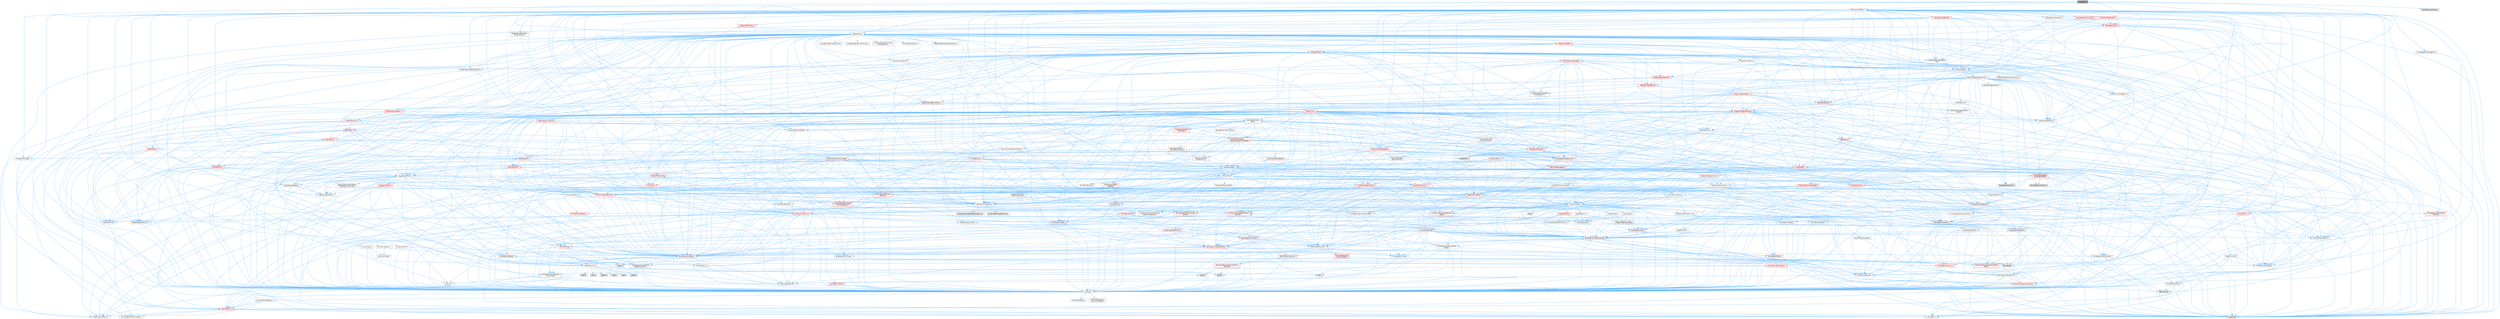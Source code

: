 digraph "DataTable.h"
{
 // INTERACTIVE_SVG=YES
 // LATEX_PDF_SIZE
  bgcolor="transparent";
  edge [fontname=Helvetica,fontsize=10,labelfontname=Helvetica,labelfontsize=10];
  node [fontname=Helvetica,fontsize=10,shape=box,height=0.2,width=0.4];
  Node1 [id="Node000001",label="DataTable.h",height=0.2,width=0.4,color="gray40", fillcolor="grey60", style="filled", fontcolor="black",tooltip=" "];
  Node1 -> Node2 [id="edge1_Node000001_Node000002",color="steelblue1",style="solid",tooltip=" "];
  Node2 [id="Node000002",label="UObject/ObjectMacros.h",height=0.2,width=0.4,color="grey40", fillcolor="white", style="filled",URL="$d8/d8d/ObjectMacros_8h.html",tooltip=" "];
  Node2 -> Node3 [id="edge2_Node000002_Node000003",color="steelblue1",style="solid",tooltip=" "];
  Node3 [id="Node000003",label="Misc/EnumClassFlags.h",height=0.2,width=0.4,color="grey40", fillcolor="white", style="filled",URL="$d8/de7/EnumClassFlags_8h.html",tooltip=" "];
  Node2 -> Node4 [id="edge3_Node000002_Node000004",color="steelblue1",style="solid",tooltip=" "];
  Node4 [id="Node000004",label="UObject/Script.h",height=0.2,width=0.4,color="grey40", fillcolor="white", style="filled",URL="$de/dc6/Script_8h.html",tooltip=" "];
  Node4 -> Node5 [id="edge4_Node000004_Node000005",color="steelblue1",style="solid",tooltip=" "];
  Node5 [id="Node000005",label="Delegates/Delegate.h",height=0.2,width=0.4,color="red", fillcolor="#FFF0F0", style="filled",URL="$d4/d80/Delegate_8h.html",tooltip=" "];
  Node5 -> Node6 [id="edge5_Node000005_Node000006",color="steelblue1",style="solid",tooltip=" "];
  Node6 [id="Node000006",label="CoreTypes.h",height=0.2,width=0.4,color="grey40", fillcolor="white", style="filled",URL="$dc/dec/CoreTypes_8h.html",tooltip=" "];
  Node6 -> Node7 [id="edge6_Node000006_Node000007",color="steelblue1",style="solid",tooltip=" "];
  Node7 [id="Node000007",label="HAL/Platform.h",height=0.2,width=0.4,color="red", fillcolor="#FFF0F0", style="filled",URL="$d9/dd0/Platform_8h.html",tooltip=" "];
  Node7 -> Node8 [id="edge7_Node000007_Node000008",color="steelblue1",style="solid",tooltip=" "];
  Node8 [id="Node000008",label="Misc/Build.h",height=0.2,width=0.4,color="grey40", fillcolor="white", style="filled",URL="$d3/dbb/Build_8h.html",tooltip=" "];
  Node7 -> Node9 [id="edge8_Node000007_Node000009",color="steelblue1",style="solid",tooltip=" "];
  Node9 [id="Node000009",label="Misc/LargeWorldCoordinates.h",height=0.2,width=0.4,color="grey40", fillcolor="white", style="filled",URL="$d2/dcb/LargeWorldCoordinates_8h.html",tooltip=" "];
  Node7 -> Node10 [id="edge9_Node000007_Node000010",color="steelblue1",style="solid",tooltip=" "];
  Node10 [id="Node000010",label="type_traits",height=0.2,width=0.4,color="grey60", fillcolor="#E0E0E0", style="filled",tooltip=" "];
  Node7 -> Node11 [id="edge10_Node000007_Node000011",color="steelblue1",style="solid",tooltip=" "];
  Node11 [id="Node000011",label="PreprocessorHelpers.h",height=0.2,width=0.4,color="grey40", fillcolor="white", style="filled",URL="$db/ddb/PreprocessorHelpers_8h.html",tooltip=" "];
  Node6 -> Node17 [id="edge11_Node000006_Node000017",color="steelblue1",style="solid",tooltip=" "];
  Node17 [id="Node000017",label="ProfilingDebugging\l/UMemoryDefines.h",height=0.2,width=0.4,color="grey40", fillcolor="white", style="filled",URL="$d2/da2/UMemoryDefines_8h.html",tooltip=" "];
  Node6 -> Node18 [id="edge12_Node000006_Node000018",color="steelblue1",style="solid",tooltip=" "];
  Node18 [id="Node000018",label="Misc/CoreMiscDefines.h",height=0.2,width=0.4,color="grey40", fillcolor="white", style="filled",URL="$da/d38/CoreMiscDefines_8h.html",tooltip=" "];
  Node18 -> Node7 [id="edge13_Node000018_Node000007",color="steelblue1",style="solid",tooltip=" "];
  Node18 -> Node11 [id="edge14_Node000018_Node000011",color="steelblue1",style="solid",tooltip=" "];
  Node6 -> Node19 [id="edge15_Node000006_Node000019",color="steelblue1",style="solid",tooltip=" "];
  Node19 [id="Node000019",label="Misc/CoreDefines.h",height=0.2,width=0.4,color="grey40", fillcolor="white", style="filled",URL="$d3/dd2/CoreDefines_8h.html",tooltip=" "];
  Node5 -> Node20 [id="edge16_Node000005_Node000020",color="steelblue1",style="solid",tooltip=" "];
  Node20 [id="Node000020",label="Misc/AssertionMacros.h",height=0.2,width=0.4,color="red", fillcolor="#FFF0F0", style="filled",URL="$d0/dfa/AssertionMacros_8h.html",tooltip=" "];
  Node20 -> Node6 [id="edge17_Node000020_Node000006",color="steelblue1",style="solid",tooltip=" "];
  Node20 -> Node7 [id="edge18_Node000020_Node000007",color="steelblue1",style="solid",tooltip=" "];
  Node20 -> Node11 [id="edge19_Node000020_Node000011",color="steelblue1",style="solid",tooltip=" "];
  Node20 -> Node56 [id="edge20_Node000020_Node000056",color="steelblue1",style="solid",tooltip=" "];
  Node56 [id="Node000056",label="Templates/EnableIf.h",height=0.2,width=0.4,color="grey40", fillcolor="white", style="filled",URL="$d7/d60/EnableIf_8h.html",tooltip=" "];
  Node56 -> Node6 [id="edge21_Node000056_Node000006",color="steelblue1",style="solid",tooltip=" "];
  Node20 -> Node57 [id="edge22_Node000020_Node000057",color="steelblue1",style="solid",tooltip=" "];
  Node57 [id="Node000057",label="Templates/IsArrayOrRefOf\lTypeByPredicate.h",height=0.2,width=0.4,color="grey40", fillcolor="white", style="filled",URL="$d6/da1/IsArrayOrRefOfTypeByPredicate_8h.html",tooltip=" "];
  Node57 -> Node6 [id="edge23_Node000057_Node000006",color="steelblue1",style="solid",tooltip=" "];
  Node20 -> Node58 [id="edge24_Node000020_Node000058",color="steelblue1",style="solid",tooltip=" "];
  Node58 [id="Node000058",label="Templates/IsValidVariadic\lFunctionArg.h",height=0.2,width=0.4,color="grey40", fillcolor="white", style="filled",URL="$d0/dc8/IsValidVariadicFunctionArg_8h.html",tooltip=" "];
  Node58 -> Node6 [id="edge25_Node000058_Node000006",color="steelblue1",style="solid",tooltip=" "];
  Node58 -> Node59 [id="edge26_Node000058_Node000059",color="steelblue1",style="solid",tooltip=" "];
  Node59 [id="Node000059",label="IsEnum.h",height=0.2,width=0.4,color="grey40", fillcolor="white", style="filled",URL="$d4/de5/IsEnum_8h.html",tooltip=" "];
  Node58 -> Node10 [id="edge27_Node000058_Node000010",color="steelblue1",style="solid",tooltip=" "];
  Node20 -> Node60 [id="edge28_Node000020_Node000060",color="steelblue1",style="solid",tooltip=" "];
  Node60 [id="Node000060",label="Traits/IsCharEncodingCompatible\lWith.h",height=0.2,width=0.4,color="red", fillcolor="#FFF0F0", style="filled",URL="$df/dd1/IsCharEncodingCompatibleWith_8h.html",tooltip=" "];
  Node60 -> Node10 [id="edge29_Node000060_Node000010",color="steelblue1",style="solid",tooltip=" "];
  Node20 -> Node62 [id="edge30_Node000020_Node000062",color="steelblue1",style="solid",tooltip=" "];
  Node62 [id="Node000062",label="Misc/VarArgs.h",height=0.2,width=0.4,color="grey40", fillcolor="white", style="filled",URL="$d5/d6f/VarArgs_8h.html",tooltip=" "];
  Node62 -> Node6 [id="edge31_Node000062_Node000006",color="steelblue1",style="solid",tooltip=" "];
  Node20 -> Node63 [id="edge32_Node000020_Node000063",color="steelblue1",style="solid",tooltip=" "];
  Node63 [id="Node000063",label="String/FormatStringSan.h",height=0.2,width=0.4,color="red", fillcolor="#FFF0F0", style="filled",URL="$d3/d8b/FormatStringSan_8h.html",tooltip=" "];
  Node63 -> Node10 [id="edge33_Node000063_Node000010",color="steelblue1",style="solid",tooltip=" "];
  Node63 -> Node6 [id="edge34_Node000063_Node000006",color="steelblue1",style="solid",tooltip=" "];
  Node63 -> Node64 [id="edge35_Node000063_Node000064",color="steelblue1",style="solid",tooltip=" "];
  Node64 [id="Node000064",label="Templates/Requires.h",height=0.2,width=0.4,color="grey40", fillcolor="white", style="filled",URL="$dc/d96/Requires_8h.html",tooltip=" "];
  Node64 -> Node56 [id="edge36_Node000064_Node000056",color="steelblue1",style="solid",tooltip=" "];
  Node64 -> Node10 [id="edge37_Node000064_Node000010",color="steelblue1",style="solid",tooltip=" "];
  Node63 -> Node58 [id="edge38_Node000063_Node000058",color="steelblue1",style="solid",tooltip=" "];
  Node63 -> Node29 [id="edge39_Node000063_Node000029",color="steelblue1",style="solid",tooltip=" "];
  Node29 [id="Node000029",label="Containers/ContainersFwd.h",height=0.2,width=0.4,color="grey40", fillcolor="white", style="filled",URL="$d4/d0a/ContainersFwd_8h.html",tooltip=" "];
  Node29 -> Node7 [id="edge40_Node000029_Node000007",color="steelblue1",style="solid",tooltip=" "];
  Node29 -> Node6 [id="edge41_Node000029_Node000006",color="steelblue1",style="solid",tooltip=" "];
  Node29 -> Node26 [id="edge42_Node000029_Node000026",color="steelblue1",style="solid",tooltip=" "];
  Node26 [id="Node000026",label="Traits/IsContiguousContainer.h",height=0.2,width=0.4,color="red", fillcolor="#FFF0F0", style="filled",URL="$d5/d3c/IsContiguousContainer_8h.html",tooltip=" "];
  Node26 -> Node6 [id="edge43_Node000026_Node000006",color="steelblue1",style="solid",tooltip=" "];
  Node26 -> Node25 [id="edge44_Node000026_Node000025",color="steelblue1",style="solid",tooltip=" "];
  Node25 [id="Node000025",label="initializer_list",height=0.2,width=0.4,color="grey60", fillcolor="#E0E0E0", style="filled",tooltip=" "];
  Node20 -> Node69 [id="edge45_Node000020_Node000069",color="steelblue1",style="solid",tooltip=" "];
  Node69 [id="Node000069",label="atomic",height=0.2,width=0.4,color="grey60", fillcolor="#E0E0E0", style="filled",tooltip=" "];
  Node5 -> Node70 [id="edge46_Node000005_Node000070",color="steelblue1",style="solid",tooltip=" "];
  Node70 [id="Node000070",label="UObject/NameTypes.h",height=0.2,width=0.4,color="red", fillcolor="#FFF0F0", style="filled",URL="$d6/d35/NameTypes_8h.html",tooltip=" "];
  Node70 -> Node6 [id="edge47_Node000070_Node000006",color="steelblue1",style="solid",tooltip=" "];
  Node70 -> Node20 [id="edge48_Node000070_Node000020",color="steelblue1",style="solid",tooltip=" "];
  Node70 -> Node71 [id="edge49_Node000070_Node000071",color="steelblue1",style="solid",tooltip=" "];
  Node71 [id="Node000071",label="HAL/UnrealMemory.h",height=0.2,width=0.4,color="grey40", fillcolor="white", style="filled",URL="$d9/d96/UnrealMemory_8h.html",tooltip=" "];
  Node71 -> Node6 [id="edge50_Node000071_Node000006",color="steelblue1",style="solid",tooltip=" "];
  Node71 -> Node72 [id="edge51_Node000071_Node000072",color="steelblue1",style="solid",tooltip=" "];
  Node72 [id="Node000072",label="GenericPlatform/GenericPlatform\lMemory.h",height=0.2,width=0.4,color="red", fillcolor="#FFF0F0", style="filled",URL="$dd/d22/GenericPlatformMemory_8h.html",tooltip=" "];
  Node72 -> Node6 [id="edge52_Node000072_Node000006",color="steelblue1",style="solid",tooltip=" "];
  Node72 -> Node42 [id="edge53_Node000072_Node000042",color="steelblue1",style="solid",tooltip=" "];
  Node42 [id="Node000042",label="string.h",height=0.2,width=0.4,color="grey60", fillcolor="#E0E0E0", style="filled",tooltip=" "];
  Node72 -> Node35 [id="edge54_Node000072_Node000035",color="steelblue1",style="solid",tooltip=" "];
  Node35 [id="Node000035",label="wchar.h",height=0.2,width=0.4,color="grey60", fillcolor="#E0E0E0", style="filled",tooltip=" "];
  Node71 -> Node75 [id="edge55_Node000071_Node000075",color="steelblue1",style="solid",tooltip=" "];
  Node75 [id="Node000075",label="HAL/MemoryBase.h",height=0.2,width=0.4,color="red", fillcolor="#FFF0F0", style="filled",URL="$d6/d9f/MemoryBase_8h.html",tooltip=" "];
  Node75 -> Node6 [id="edge56_Node000075_Node000006",color="steelblue1",style="solid",tooltip=" "];
  Node75 -> Node49 [id="edge57_Node000075_Node000049",color="steelblue1",style="solid",tooltip=" "];
  Node49 [id="Node000049",label="HAL/PlatformAtomics.h",height=0.2,width=0.4,color="red", fillcolor="#FFF0F0", style="filled",URL="$d3/d36/PlatformAtomics_8h.html",tooltip=" "];
  Node49 -> Node6 [id="edge58_Node000049_Node000006",color="steelblue1",style="solid",tooltip=" "];
  Node75 -> Node33 [id="edge59_Node000075_Node000033",color="steelblue1",style="solid",tooltip=" "];
  Node33 [id="Node000033",label="HAL/PlatformCrt.h",height=0.2,width=0.4,color="grey40", fillcolor="white", style="filled",URL="$d8/d75/PlatformCrt_8h.html",tooltip=" "];
  Node33 -> Node34 [id="edge60_Node000033_Node000034",color="steelblue1",style="solid",tooltip=" "];
  Node34 [id="Node000034",label="new",height=0.2,width=0.4,color="grey60", fillcolor="#E0E0E0", style="filled",tooltip=" "];
  Node33 -> Node35 [id="edge61_Node000033_Node000035",color="steelblue1",style="solid",tooltip=" "];
  Node33 -> Node36 [id="edge62_Node000033_Node000036",color="steelblue1",style="solid",tooltip=" "];
  Node36 [id="Node000036",label="stddef.h",height=0.2,width=0.4,color="grey60", fillcolor="#E0E0E0", style="filled",tooltip=" "];
  Node33 -> Node37 [id="edge63_Node000033_Node000037",color="steelblue1",style="solid",tooltip=" "];
  Node37 [id="Node000037",label="stdlib.h",height=0.2,width=0.4,color="grey60", fillcolor="#E0E0E0", style="filled",tooltip=" "];
  Node33 -> Node38 [id="edge64_Node000033_Node000038",color="steelblue1",style="solid",tooltip=" "];
  Node38 [id="Node000038",label="stdio.h",height=0.2,width=0.4,color="grey60", fillcolor="#E0E0E0", style="filled",tooltip=" "];
  Node33 -> Node39 [id="edge65_Node000033_Node000039",color="steelblue1",style="solid",tooltip=" "];
  Node39 [id="Node000039",label="stdarg.h",height=0.2,width=0.4,color="grey60", fillcolor="#E0E0E0", style="filled",tooltip=" "];
  Node33 -> Node40 [id="edge66_Node000033_Node000040",color="steelblue1",style="solid",tooltip=" "];
  Node40 [id="Node000040",label="math.h",height=0.2,width=0.4,color="grey60", fillcolor="#E0E0E0", style="filled",tooltip=" "];
  Node33 -> Node41 [id="edge67_Node000033_Node000041",color="steelblue1",style="solid",tooltip=" "];
  Node41 [id="Node000041",label="float.h",height=0.2,width=0.4,color="grey60", fillcolor="#E0E0E0", style="filled",tooltip=" "];
  Node33 -> Node42 [id="edge68_Node000033_Node000042",color="steelblue1",style="solid",tooltip=" "];
  Node71 -> Node88 [id="edge69_Node000071_Node000088",color="steelblue1",style="solid",tooltip=" "];
  Node88 [id="Node000088",label="HAL/PlatformMemory.h",height=0.2,width=0.4,color="red", fillcolor="#FFF0F0", style="filled",URL="$de/d68/PlatformMemory_8h.html",tooltip=" "];
  Node88 -> Node6 [id="edge70_Node000088_Node000006",color="steelblue1",style="solid",tooltip=" "];
  Node88 -> Node72 [id="edge71_Node000088_Node000072",color="steelblue1",style="solid",tooltip=" "];
  Node71 -> Node90 [id="edge72_Node000071_Node000090",color="steelblue1",style="solid",tooltip=" "];
  Node90 [id="Node000090",label="ProfilingDebugging\l/MemoryTrace.h",height=0.2,width=0.4,color="red", fillcolor="#FFF0F0", style="filled",URL="$da/dd7/MemoryTrace_8h.html",tooltip=" "];
  Node90 -> Node7 [id="edge73_Node000090_Node000007",color="steelblue1",style="solid",tooltip=" "];
  Node90 -> Node3 [id="edge74_Node000090_Node000003",color="steelblue1",style="solid",tooltip=" "];
  Node90 -> Node55 [id="edge75_Node000090_Node000055",color="steelblue1",style="solid",tooltip=" "];
  Node55 [id="Node000055",label="Trace/Trace.h",height=0.2,width=0.4,color="grey60", fillcolor="#E0E0E0", style="filled",tooltip=" "];
  Node71 -> Node91 [id="edge76_Node000071_Node000091",color="steelblue1",style="solid",tooltip=" "];
  Node91 [id="Node000091",label="Templates/IsPointer.h",height=0.2,width=0.4,color="grey40", fillcolor="white", style="filled",URL="$d7/d05/IsPointer_8h.html",tooltip=" "];
  Node91 -> Node6 [id="edge77_Node000091_Node000006",color="steelblue1",style="solid",tooltip=" "];
  Node70 -> Node92 [id="edge78_Node000070_Node000092",color="steelblue1",style="solid",tooltip=" "];
  Node92 [id="Node000092",label="Templates/UnrealTypeTraits.h",height=0.2,width=0.4,color="red", fillcolor="#FFF0F0", style="filled",URL="$d2/d2d/UnrealTypeTraits_8h.html",tooltip=" "];
  Node92 -> Node6 [id="edge79_Node000092_Node000006",color="steelblue1",style="solid",tooltip=" "];
  Node92 -> Node91 [id="edge80_Node000092_Node000091",color="steelblue1",style="solid",tooltip=" "];
  Node92 -> Node20 [id="edge81_Node000092_Node000020",color="steelblue1",style="solid",tooltip=" "];
  Node92 -> Node56 [id="edge82_Node000092_Node000056",color="steelblue1",style="solid",tooltip=" "];
  Node92 -> Node59 [id="edge83_Node000092_Node000059",color="steelblue1",style="solid",tooltip=" "];
  Node92 -> Node94 [id="edge84_Node000092_Node000094",color="steelblue1",style="solid",tooltip=" "];
  Node94 [id="Node000094",label="Templates/Models.h",height=0.2,width=0.4,color="red", fillcolor="#FFF0F0", style="filled",URL="$d3/d0c/Models_8h.html",tooltip=" "];
  Node92 -> Node95 [id="edge85_Node000092_Node000095",color="steelblue1",style="solid",tooltip=" "];
  Node95 [id="Node000095",label="Templates/IsPODType.h",height=0.2,width=0.4,color="grey40", fillcolor="white", style="filled",URL="$d7/db1/IsPODType_8h.html",tooltip=" "];
  Node95 -> Node6 [id="edge86_Node000095_Node000006",color="steelblue1",style="solid",tooltip=" "];
  Node92 -> Node96 [id="edge87_Node000092_Node000096",color="steelblue1",style="solid",tooltip=" "];
  Node96 [id="Node000096",label="Templates/IsUECoreType.h",height=0.2,width=0.4,color="grey40", fillcolor="white", style="filled",URL="$d1/db8/IsUECoreType_8h.html",tooltip=" "];
  Node96 -> Node6 [id="edge88_Node000096_Node000006",color="steelblue1",style="solid",tooltip=" "];
  Node96 -> Node10 [id="edge89_Node000096_Node000010",color="steelblue1",style="solid",tooltip=" "];
  Node70 -> Node97 [id="edge90_Node000070_Node000097",color="steelblue1",style="solid",tooltip=" "];
  Node97 [id="Node000097",label="Templates/UnrealTemplate.h",height=0.2,width=0.4,color="red", fillcolor="#FFF0F0", style="filled",URL="$d4/d24/UnrealTemplate_8h.html",tooltip=" "];
  Node97 -> Node6 [id="edge91_Node000097_Node000006",color="steelblue1",style="solid",tooltip=" "];
  Node97 -> Node91 [id="edge92_Node000097_Node000091",color="steelblue1",style="solid",tooltip=" "];
  Node97 -> Node71 [id="edge93_Node000097_Node000071",color="steelblue1",style="solid",tooltip=" "];
  Node97 -> Node92 [id="edge94_Node000097_Node000092",color="steelblue1",style="solid",tooltip=" "];
  Node97 -> Node64 [id="edge95_Node000097_Node000064",color="steelblue1",style="solid",tooltip=" "];
  Node97 -> Node101 [id="edge96_Node000097_Node000101",color="steelblue1",style="solid",tooltip=" "];
  Node101 [id="Node000101",label="Templates/TypeCompatible\lBytes.h",height=0.2,width=0.4,color="grey40", fillcolor="white", style="filled",URL="$df/d0a/TypeCompatibleBytes_8h.html",tooltip=" "];
  Node101 -> Node6 [id="edge97_Node000101_Node000006",color="steelblue1",style="solid",tooltip=" "];
  Node101 -> Node42 [id="edge98_Node000101_Node000042",color="steelblue1",style="solid",tooltip=" "];
  Node101 -> Node34 [id="edge99_Node000101_Node000034",color="steelblue1",style="solid",tooltip=" "];
  Node101 -> Node10 [id="edge100_Node000101_Node000010",color="steelblue1",style="solid",tooltip=" "];
  Node97 -> Node26 [id="edge101_Node000097_Node000026",color="steelblue1",style="solid",tooltip=" "];
  Node97 -> Node10 [id="edge102_Node000097_Node000010",color="steelblue1",style="solid",tooltip=" "];
  Node70 -> Node103 [id="edge103_Node000070_Node000103",color="steelblue1",style="solid",tooltip=" "];
  Node103 [id="Node000103",label="Containers/UnrealString.h",height=0.2,width=0.4,color="grey40", fillcolor="white", style="filled",URL="$d5/dba/UnrealString_8h.html",tooltip=" "];
  Node103 -> Node104 [id="edge104_Node000103_Node000104",color="steelblue1",style="solid",tooltip=" "];
  Node104 [id="Node000104",label="Containers/UnrealStringIncludes.h.inl",height=0.2,width=0.4,color="grey60", fillcolor="#E0E0E0", style="filled",tooltip=" "];
  Node103 -> Node105 [id="edge105_Node000103_Node000105",color="steelblue1",style="solid",tooltip=" "];
  Node105 [id="Node000105",label="Containers/UnrealString.h.inl",height=0.2,width=0.4,color="grey60", fillcolor="#E0E0E0", style="filled",tooltip=" "];
  Node103 -> Node106 [id="edge106_Node000103_Node000106",color="steelblue1",style="solid",tooltip=" "];
  Node106 [id="Node000106",label="Misc/StringFormatArg.h",height=0.2,width=0.4,color="grey40", fillcolor="white", style="filled",URL="$d2/d16/StringFormatArg_8h.html",tooltip=" "];
  Node106 -> Node29 [id="edge107_Node000106_Node000029",color="steelblue1",style="solid",tooltip=" "];
  Node70 -> Node107 [id="edge108_Node000070_Node000107",color="steelblue1",style="solid",tooltip=" "];
  Node107 [id="Node000107",label="HAL/CriticalSection.h",height=0.2,width=0.4,color="grey40", fillcolor="white", style="filled",URL="$d6/d90/CriticalSection_8h.html",tooltip=" "];
  Node107 -> Node108 [id="edge109_Node000107_Node000108",color="steelblue1",style="solid",tooltip=" "];
  Node108 [id="Node000108",label="HAL/PlatformMutex.h",height=0.2,width=0.4,color="red", fillcolor="#FFF0F0", style="filled",URL="$d9/d0b/PlatformMutex_8h.html",tooltip=" "];
  Node108 -> Node6 [id="edge110_Node000108_Node000006",color="steelblue1",style="solid",tooltip=" "];
  Node70 -> Node23 [id="edge111_Node000070_Node000023",color="steelblue1",style="solid",tooltip=" "];
  Node23 [id="Node000023",label="Containers/StringFwd.h",height=0.2,width=0.4,color="grey40", fillcolor="white", style="filled",URL="$df/d37/StringFwd_8h.html",tooltip=" "];
  Node23 -> Node6 [id="edge112_Node000023_Node000006",color="steelblue1",style="solid",tooltip=" "];
  Node23 -> Node24 [id="edge113_Node000023_Node000024",color="steelblue1",style="solid",tooltip=" "];
  Node24 [id="Node000024",label="Traits/ElementType.h",height=0.2,width=0.4,color="grey40", fillcolor="white", style="filled",URL="$d5/d4f/ElementType_8h.html",tooltip=" "];
  Node24 -> Node7 [id="edge114_Node000024_Node000007",color="steelblue1",style="solid",tooltip=" "];
  Node24 -> Node25 [id="edge115_Node000024_Node000025",color="steelblue1",style="solid",tooltip=" "];
  Node24 -> Node10 [id="edge116_Node000024_Node000010",color="steelblue1",style="solid",tooltip=" "];
  Node23 -> Node26 [id="edge117_Node000023_Node000026",color="steelblue1",style="solid",tooltip=" "];
  Node70 -> Node175 [id="edge118_Node000070_Node000175",color="steelblue1",style="solid",tooltip=" "];
  Node175 [id="Node000175",label="UObject/UnrealNames.h",height=0.2,width=0.4,color="red", fillcolor="#FFF0F0", style="filled",URL="$d8/db1/UnrealNames_8h.html",tooltip=" "];
  Node175 -> Node6 [id="edge119_Node000175_Node000006",color="steelblue1",style="solid",tooltip=" "];
  Node70 -> Node124 [id="edge120_Node000070_Node000124",color="steelblue1",style="solid",tooltip=" "];
  Node124 [id="Node000124",label="Misc/IntrusiveUnsetOptional\lState.h",height=0.2,width=0.4,color="red", fillcolor="#FFF0F0", style="filled",URL="$d2/d0a/IntrusiveUnsetOptionalState_8h.html",tooltip=" "];
  Node70 -> Node177 [id="edge121_Node000070_Node000177",color="steelblue1",style="solid",tooltip=" "];
  Node177 [id="Node000177",label="Misc/StringBuilder.h",height=0.2,width=0.4,color="red", fillcolor="#FFF0F0", style="filled",URL="$d4/d52/StringBuilder_8h.html",tooltip=" "];
  Node177 -> Node23 [id="edge122_Node000177_Node000023",color="steelblue1",style="solid",tooltip=" "];
  Node177 -> Node6 [id="edge123_Node000177_Node000006",color="steelblue1",style="solid",tooltip=" "];
  Node177 -> Node71 [id="edge124_Node000177_Node000071",color="steelblue1",style="solid",tooltip=" "];
  Node177 -> Node20 [id="edge125_Node000177_Node000020",color="steelblue1",style="solid",tooltip=" "];
  Node177 -> Node147 [id="edge126_Node000177_Node000147",color="steelblue1",style="solid",tooltip=" "];
  Node147 [id="Node000147",label="Misc/CString.h",height=0.2,width=0.4,color="red", fillcolor="#FFF0F0", style="filled",URL="$d2/d49/CString_8h.html",tooltip=" "];
  Node147 -> Node6 [id="edge127_Node000147_Node000006",color="steelblue1",style="solid",tooltip=" "];
  Node147 -> Node33 [id="edge128_Node000147_Node000033",color="steelblue1",style="solid",tooltip=" "];
  Node147 -> Node20 [id="edge129_Node000147_Node000020",color="steelblue1",style="solid",tooltip=" "];
  Node147 -> Node62 [id="edge130_Node000147_Node000062",color="steelblue1",style="solid",tooltip=" "];
  Node147 -> Node57 [id="edge131_Node000147_Node000057",color="steelblue1",style="solid",tooltip=" "];
  Node147 -> Node58 [id="edge132_Node000147_Node000058",color="steelblue1",style="solid",tooltip=" "];
  Node147 -> Node60 [id="edge133_Node000147_Node000060",color="steelblue1",style="solid",tooltip=" "];
  Node177 -> Node56 [id="edge134_Node000177_Node000056",color="steelblue1",style="solid",tooltip=" "];
  Node177 -> Node57 [id="edge135_Node000177_Node000057",color="steelblue1",style="solid",tooltip=" "];
  Node177 -> Node58 [id="edge136_Node000177_Node000058",color="steelblue1",style="solid",tooltip=" "];
  Node177 -> Node64 [id="edge137_Node000177_Node000064",color="steelblue1",style="solid",tooltip=" "];
  Node177 -> Node97 [id="edge138_Node000177_Node000097",color="steelblue1",style="solid",tooltip=" "];
  Node177 -> Node92 [id="edge139_Node000177_Node000092",color="steelblue1",style="solid",tooltip=" "];
  Node177 -> Node60 [id="edge140_Node000177_Node000060",color="steelblue1",style="solid",tooltip=" "];
  Node177 -> Node26 [id="edge141_Node000177_Node000026",color="steelblue1",style="solid",tooltip=" "];
  Node177 -> Node10 [id="edge142_Node000177_Node000010",color="steelblue1",style="solid",tooltip=" "];
  Node70 -> Node55 [id="edge143_Node000070_Node000055",color="steelblue1",style="solid",tooltip=" "];
  Node5 -> Node183 [id="edge144_Node000005_Node000183",color="steelblue1",style="solid",tooltip=" "];
  Node183 [id="Node000183",label="Templates/SharedPointer.h",height=0.2,width=0.4,color="red", fillcolor="#FFF0F0", style="filled",URL="$d2/d17/SharedPointer_8h.html",tooltip=" "];
  Node183 -> Node6 [id="edge145_Node000183_Node000006",color="steelblue1",style="solid",tooltip=" "];
  Node183 -> Node124 [id="edge146_Node000183_Node000124",color="steelblue1",style="solid",tooltip=" "];
  Node183 -> Node20 [id="edge147_Node000183_Node000020",color="steelblue1",style="solid",tooltip=" "];
  Node183 -> Node71 [id="edge148_Node000183_Node000071",color="steelblue1",style="solid",tooltip=" "];
  Node183 -> Node123 [id="edge149_Node000183_Node000123",color="steelblue1",style="solid",tooltip=" "];
  Node123 [id="Node000123",label="Containers/Array.h",height=0.2,width=0.4,color="grey40", fillcolor="white", style="filled",URL="$df/dd0/Array_8h.html",tooltip=" "];
  Node123 -> Node6 [id="edge150_Node000123_Node000006",color="steelblue1",style="solid",tooltip=" "];
  Node123 -> Node20 [id="edge151_Node000123_Node000020",color="steelblue1",style="solid",tooltip=" "];
  Node123 -> Node124 [id="edge152_Node000123_Node000124",color="steelblue1",style="solid",tooltip=" "];
  Node123 -> Node126 [id="edge153_Node000123_Node000126",color="steelblue1",style="solid",tooltip=" "];
  Node126 [id="Node000126",label="Misc/ReverseIterate.h",height=0.2,width=0.4,color="red", fillcolor="#FFF0F0", style="filled",URL="$db/de3/ReverseIterate_8h.html",tooltip=" "];
  Node126 -> Node7 [id="edge154_Node000126_Node000007",color="steelblue1",style="solid",tooltip=" "];
  Node123 -> Node71 [id="edge155_Node000123_Node000071",color="steelblue1",style="solid",tooltip=" "];
  Node123 -> Node92 [id="edge156_Node000123_Node000092",color="steelblue1",style="solid",tooltip=" "];
  Node123 -> Node97 [id="edge157_Node000123_Node000097",color="steelblue1",style="solid",tooltip=" "];
  Node123 -> Node128 [id="edge158_Node000123_Node000128",color="steelblue1",style="solid",tooltip=" "];
  Node128 [id="Node000128",label="Containers/AllowShrinking.h",height=0.2,width=0.4,color="grey40", fillcolor="white", style="filled",URL="$d7/d1a/AllowShrinking_8h.html",tooltip=" "];
  Node128 -> Node6 [id="edge159_Node000128_Node000006",color="steelblue1",style="solid",tooltip=" "];
  Node123 -> Node111 [id="edge160_Node000123_Node000111",color="steelblue1",style="solid",tooltip=" "];
  Node111 [id="Node000111",label="Containers/ContainerAllocation\lPolicies.h",height=0.2,width=0.4,color="red", fillcolor="#FFF0F0", style="filled",URL="$d7/dff/ContainerAllocationPolicies_8h.html",tooltip=" "];
  Node111 -> Node6 [id="edge161_Node000111_Node000006",color="steelblue1",style="solid",tooltip=" "];
  Node111 -> Node111 [id="edge162_Node000111_Node000111",color="steelblue1",style="solid",tooltip=" "];
  Node111 -> Node113 [id="edge163_Node000111_Node000113",color="steelblue1",style="solid",tooltip=" "];
  Node113 [id="Node000113",label="HAL/PlatformMath.h",height=0.2,width=0.4,color="red", fillcolor="#FFF0F0", style="filled",URL="$dc/d53/PlatformMath_8h.html",tooltip=" "];
  Node113 -> Node6 [id="edge164_Node000113_Node000006",color="steelblue1",style="solid",tooltip=" "];
  Node111 -> Node71 [id="edge165_Node000111_Node000071",color="steelblue1",style="solid",tooltip=" "];
  Node111 -> Node43 [id="edge166_Node000111_Node000043",color="steelblue1",style="solid",tooltip=" "];
  Node43 [id="Node000043",label="Math/NumericLimits.h",height=0.2,width=0.4,color="grey40", fillcolor="white", style="filled",URL="$df/d1b/NumericLimits_8h.html",tooltip=" "];
  Node43 -> Node6 [id="edge167_Node000043_Node000006",color="steelblue1",style="solid",tooltip=" "];
  Node111 -> Node20 [id="edge168_Node000111_Node000020",color="steelblue1",style="solid",tooltip=" "];
  Node111 -> Node122 [id="edge169_Node000111_Node000122",color="steelblue1",style="solid",tooltip=" "];
  Node122 [id="Node000122",label="Templates/MemoryOps.h",height=0.2,width=0.4,color="red", fillcolor="#FFF0F0", style="filled",URL="$db/dea/MemoryOps_8h.html",tooltip=" "];
  Node122 -> Node6 [id="edge170_Node000122_Node000006",color="steelblue1",style="solid",tooltip=" "];
  Node122 -> Node71 [id="edge171_Node000122_Node000071",color="steelblue1",style="solid",tooltip=" "];
  Node122 -> Node64 [id="edge172_Node000122_Node000064",color="steelblue1",style="solid",tooltip=" "];
  Node122 -> Node92 [id="edge173_Node000122_Node000092",color="steelblue1",style="solid",tooltip=" "];
  Node122 -> Node34 [id="edge174_Node000122_Node000034",color="steelblue1",style="solid",tooltip=" "];
  Node122 -> Node10 [id="edge175_Node000122_Node000010",color="steelblue1",style="solid",tooltip=" "];
  Node111 -> Node101 [id="edge176_Node000111_Node000101",color="steelblue1",style="solid",tooltip=" "];
  Node111 -> Node10 [id="edge177_Node000111_Node000010",color="steelblue1",style="solid",tooltip=" "];
  Node123 -> Node129 [id="edge178_Node000123_Node000129",color="steelblue1",style="solid",tooltip=" "];
  Node129 [id="Node000129",label="Containers/ContainerElement\lTypeCompatibility.h",height=0.2,width=0.4,color="grey40", fillcolor="white", style="filled",URL="$df/ddf/ContainerElementTypeCompatibility_8h.html",tooltip=" "];
  Node129 -> Node6 [id="edge179_Node000129_Node000006",color="steelblue1",style="solid",tooltip=" "];
  Node129 -> Node92 [id="edge180_Node000129_Node000092",color="steelblue1",style="solid",tooltip=" "];
  Node123 -> Node130 [id="edge181_Node000123_Node000130",color="steelblue1",style="solid",tooltip=" "];
  Node130 [id="Node000130",label="Serialization/Archive.h",height=0.2,width=0.4,color="red", fillcolor="#FFF0F0", style="filled",URL="$d7/d3b/Archive_8h.html",tooltip=" "];
  Node130 -> Node6 [id="edge182_Node000130_Node000006",color="steelblue1",style="solid",tooltip=" "];
  Node130 -> Node30 [id="edge183_Node000130_Node000030",color="steelblue1",style="solid",tooltip=" "];
  Node30 [id="Node000030",label="Math/MathFwd.h",height=0.2,width=0.4,color="grey40", fillcolor="white", style="filled",URL="$d2/d10/MathFwd_8h.html",tooltip=" "];
  Node30 -> Node7 [id="edge184_Node000030_Node000007",color="steelblue1",style="solid",tooltip=" "];
  Node130 -> Node20 [id="edge185_Node000130_Node000020",color="steelblue1",style="solid",tooltip=" "];
  Node130 -> Node8 [id="edge186_Node000130_Node000008",color="steelblue1",style="solid",tooltip=" "];
  Node130 -> Node62 [id="edge187_Node000130_Node000062",color="steelblue1",style="solid",tooltip=" "];
  Node130 -> Node56 [id="edge188_Node000130_Node000056",color="steelblue1",style="solid",tooltip=" "];
  Node130 -> Node57 [id="edge189_Node000130_Node000057",color="steelblue1",style="solid",tooltip=" "];
  Node130 -> Node118 [id="edge190_Node000130_Node000118",color="steelblue1",style="solid",tooltip=" "];
  Node118 [id="Node000118",label="Templates/IsSigned.h",height=0.2,width=0.4,color="grey40", fillcolor="white", style="filled",URL="$d8/dd8/IsSigned_8h.html",tooltip=" "];
  Node118 -> Node6 [id="edge191_Node000118_Node000006",color="steelblue1",style="solid",tooltip=" "];
  Node130 -> Node58 [id="edge192_Node000130_Node000058",color="steelblue1",style="solid",tooltip=" "];
  Node130 -> Node97 [id="edge193_Node000130_Node000097",color="steelblue1",style="solid",tooltip=" "];
  Node130 -> Node60 [id="edge194_Node000130_Node000060",color="steelblue1",style="solid",tooltip=" "];
  Node130 -> Node139 [id="edge195_Node000130_Node000139",color="steelblue1",style="solid",tooltip=" "];
  Node139 [id="Node000139",label="UObject/ObjectVersion.h",height=0.2,width=0.4,color="grey40", fillcolor="white", style="filled",URL="$da/d63/ObjectVersion_8h.html",tooltip=" "];
  Node139 -> Node6 [id="edge196_Node000139_Node000006",color="steelblue1",style="solid",tooltip=" "];
  Node123 -> Node140 [id="edge197_Node000123_Node000140",color="steelblue1",style="solid",tooltip=" "];
  Node140 [id="Node000140",label="Serialization/MemoryImage\lWriter.h",height=0.2,width=0.4,color="red", fillcolor="#FFF0F0", style="filled",URL="$d0/d08/MemoryImageWriter_8h.html",tooltip=" "];
  Node140 -> Node6 [id="edge198_Node000140_Node000006",color="steelblue1",style="solid",tooltip=" "];
  Node123 -> Node154 [id="edge199_Node000123_Node000154",color="steelblue1",style="solid",tooltip=" "];
  Node154 [id="Node000154",label="Algo/Heapify.h",height=0.2,width=0.4,color="grey40", fillcolor="white", style="filled",URL="$d0/d2a/Heapify_8h.html",tooltip=" "];
  Node154 -> Node155 [id="edge200_Node000154_Node000155",color="steelblue1",style="solid",tooltip=" "];
  Node155 [id="Node000155",label="Algo/Impl/BinaryHeap.h",height=0.2,width=0.4,color="red", fillcolor="#FFF0F0", style="filled",URL="$d7/da3/Algo_2Impl_2BinaryHeap_8h.html",tooltip=" "];
  Node155 -> Node156 [id="edge201_Node000155_Node000156",color="steelblue1",style="solid",tooltip=" "];
  Node156 [id="Node000156",label="Templates/Invoke.h",height=0.2,width=0.4,color="red", fillcolor="#FFF0F0", style="filled",URL="$d7/deb/Invoke_8h.html",tooltip=" "];
  Node156 -> Node6 [id="edge202_Node000156_Node000006",color="steelblue1",style="solid",tooltip=" "];
  Node156 -> Node97 [id="edge203_Node000156_Node000097",color="steelblue1",style="solid",tooltip=" "];
  Node156 -> Node10 [id="edge204_Node000156_Node000010",color="steelblue1",style="solid",tooltip=" "];
  Node155 -> Node10 [id="edge205_Node000155_Node000010",color="steelblue1",style="solid",tooltip=" "];
  Node154 -> Node160 [id="edge206_Node000154_Node000160",color="steelblue1",style="solid",tooltip=" "];
  Node160 [id="Node000160",label="Templates/IdentityFunctor.h",height=0.2,width=0.4,color="grey40", fillcolor="white", style="filled",URL="$d7/d2e/IdentityFunctor_8h.html",tooltip=" "];
  Node160 -> Node7 [id="edge207_Node000160_Node000007",color="steelblue1",style="solid",tooltip=" "];
  Node154 -> Node156 [id="edge208_Node000154_Node000156",color="steelblue1",style="solid",tooltip=" "];
  Node154 -> Node161 [id="edge209_Node000154_Node000161",color="steelblue1",style="solid",tooltip=" "];
  Node161 [id="Node000161",label="Templates/Less.h",height=0.2,width=0.4,color="grey40", fillcolor="white", style="filled",URL="$de/dc8/Less_8h.html",tooltip=" "];
  Node161 -> Node6 [id="edge210_Node000161_Node000006",color="steelblue1",style="solid",tooltip=" "];
  Node161 -> Node97 [id="edge211_Node000161_Node000097",color="steelblue1",style="solid",tooltip=" "];
  Node154 -> Node97 [id="edge212_Node000154_Node000097",color="steelblue1",style="solid",tooltip=" "];
  Node123 -> Node162 [id="edge213_Node000123_Node000162",color="steelblue1",style="solid",tooltip=" "];
  Node162 [id="Node000162",label="Algo/HeapSort.h",height=0.2,width=0.4,color="grey40", fillcolor="white", style="filled",URL="$d3/d92/HeapSort_8h.html",tooltip=" "];
  Node162 -> Node155 [id="edge214_Node000162_Node000155",color="steelblue1",style="solid",tooltip=" "];
  Node162 -> Node160 [id="edge215_Node000162_Node000160",color="steelblue1",style="solid",tooltip=" "];
  Node162 -> Node161 [id="edge216_Node000162_Node000161",color="steelblue1",style="solid",tooltip=" "];
  Node162 -> Node97 [id="edge217_Node000162_Node000097",color="steelblue1",style="solid",tooltip=" "];
  Node123 -> Node163 [id="edge218_Node000123_Node000163",color="steelblue1",style="solid",tooltip=" "];
  Node163 [id="Node000163",label="Algo/IsHeap.h",height=0.2,width=0.4,color="grey40", fillcolor="white", style="filled",URL="$de/d32/IsHeap_8h.html",tooltip=" "];
  Node163 -> Node155 [id="edge219_Node000163_Node000155",color="steelblue1",style="solid",tooltip=" "];
  Node163 -> Node160 [id="edge220_Node000163_Node000160",color="steelblue1",style="solid",tooltip=" "];
  Node163 -> Node156 [id="edge221_Node000163_Node000156",color="steelblue1",style="solid",tooltip=" "];
  Node163 -> Node161 [id="edge222_Node000163_Node000161",color="steelblue1",style="solid",tooltip=" "];
  Node163 -> Node97 [id="edge223_Node000163_Node000097",color="steelblue1",style="solid",tooltip=" "];
  Node123 -> Node155 [id="edge224_Node000123_Node000155",color="steelblue1",style="solid",tooltip=" "];
  Node123 -> Node164 [id="edge225_Node000123_Node000164",color="steelblue1",style="solid",tooltip=" "];
  Node164 [id="Node000164",label="Algo/StableSort.h",height=0.2,width=0.4,color="red", fillcolor="#FFF0F0", style="filled",URL="$d7/d3c/StableSort_8h.html",tooltip=" "];
  Node164 -> Node160 [id="edge226_Node000164_Node000160",color="steelblue1",style="solid",tooltip=" "];
  Node164 -> Node156 [id="edge227_Node000164_Node000156",color="steelblue1",style="solid",tooltip=" "];
  Node164 -> Node161 [id="edge228_Node000164_Node000161",color="steelblue1",style="solid",tooltip=" "];
  Node164 -> Node97 [id="edge229_Node000164_Node000097",color="steelblue1",style="solid",tooltip=" "];
  Node123 -> Node167 [id="edge230_Node000123_Node000167",color="steelblue1",style="solid",tooltip=" "];
  Node167 [id="Node000167",label="Concepts/GetTypeHashable.h",height=0.2,width=0.4,color="grey40", fillcolor="white", style="filled",URL="$d3/da2/GetTypeHashable_8h.html",tooltip=" "];
  Node167 -> Node6 [id="edge231_Node000167_Node000006",color="steelblue1",style="solid",tooltip=" "];
  Node167 -> Node145 [id="edge232_Node000167_Node000145",color="steelblue1",style="solid",tooltip=" "];
  Node145 [id="Node000145",label="Templates/TypeHash.h",height=0.2,width=0.4,color="red", fillcolor="#FFF0F0", style="filled",URL="$d1/d62/TypeHash_8h.html",tooltip=" "];
  Node145 -> Node6 [id="edge233_Node000145_Node000006",color="steelblue1",style="solid",tooltip=" "];
  Node145 -> Node64 [id="edge234_Node000145_Node000064",color="steelblue1",style="solid",tooltip=" "];
  Node145 -> Node10 [id="edge235_Node000145_Node000010",color="steelblue1",style="solid",tooltip=" "];
  Node123 -> Node160 [id="edge236_Node000123_Node000160",color="steelblue1",style="solid",tooltip=" "];
  Node123 -> Node156 [id="edge237_Node000123_Node000156",color="steelblue1",style="solid",tooltip=" "];
  Node123 -> Node161 [id="edge238_Node000123_Node000161",color="steelblue1",style="solid",tooltip=" "];
  Node123 -> Node168 [id="edge239_Node000123_Node000168",color="steelblue1",style="solid",tooltip=" "];
  Node168 [id="Node000168",label="Templates/LosesQualifiers\lFromTo.h",height=0.2,width=0.4,color="red", fillcolor="#FFF0F0", style="filled",URL="$d2/db3/LosesQualifiersFromTo_8h.html",tooltip=" "];
  Node168 -> Node10 [id="edge240_Node000168_Node000010",color="steelblue1",style="solid",tooltip=" "];
  Node123 -> Node64 [id="edge241_Node000123_Node000064",color="steelblue1",style="solid",tooltip=" "];
  Node123 -> Node169 [id="edge242_Node000123_Node000169",color="steelblue1",style="solid",tooltip=" "];
  Node169 [id="Node000169",label="Templates/Sorting.h",height=0.2,width=0.4,color="red", fillcolor="#FFF0F0", style="filled",URL="$d3/d9e/Sorting_8h.html",tooltip=" "];
  Node169 -> Node6 [id="edge243_Node000169_Node000006",color="steelblue1",style="solid",tooltip=" "];
  Node169 -> Node113 [id="edge244_Node000169_Node000113",color="steelblue1",style="solid",tooltip=" "];
  Node169 -> Node161 [id="edge245_Node000169_Node000161",color="steelblue1",style="solid",tooltip=" "];
  Node123 -> Node173 [id="edge246_Node000123_Node000173",color="steelblue1",style="solid",tooltip=" "];
  Node173 [id="Node000173",label="Templates/AlignmentTemplates.h",height=0.2,width=0.4,color="grey40", fillcolor="white", style="filled",URL="$dd/d32/AlignmentTemplates_8h.html",tooltip=" "];
  Node173 -> Node6 [id="edge247_Node000173_Node000006",color="steelblue1",style="solid",tooltip=" "];
  Node173 -> Node82 [id="edge248_Node000173_Node000082",color="steelblue1",style="solid",tooltip=" "];
  Node82 [id="Node000082",label="Templates/IsIntegral.h",height=0.2,width=0.4,color="grey40", fillcolor="white", style="filled",URL="$da/d64/IsIntegral_8h.html",tooltip=" "];
  Node82 -> Node6 [id="edge249_Node000082_Node000006",color="steelblue1",style="solid",tooltip=" "];
  Node173 -> Node91 [id="edge250_Node000173_Node000091",color="steelblue1",style="solid",tooltip=" "];
  Node123 -> Node24 [id="edge251_Node000123_Node000024",color="steelblue1",style="solid",tooltip=" "];
  Node123 -> Node119 [id="edge252_Node000123_Node000119",color="steelblue1",style="solid",tooltip=" "];
  Node119 [id="Node000119",label="limits",height=0.2,width=0.4,color="grey60", fillcolor="#E0E0E0", style="filled",tooltip=" "];
  Node123 -> Node10 [id="edge253_Node000123_Node000010",color="steelblue1",style="solid",tooltip=" "];
  Node183 -> Node185 [id="edge254_Node000183_Node000185",color="steelblue1",style="solid",tooltip=" "];
  Node185 [id="Node000185",label="Containers/Map.h",height=0.2,width=0.4,color="grey40", fillcolor="white", style="filled",URL="$df/d79/Map_8h.html",tooltip=" "];
  Node185 -> Node6 [id="edge255_Node000185_Node000006",color="steelblue1",style="solid",tooltip=" "];
  Node185 -> Node186 [id="edge256_Node000185_Node000186",color="steelblue1",style="solid",tooltip=" "];
  Node186 [id="Node000186",label="Algo/Reverse.h",height=0.2,width=0.4,color="grey40", fillcolor="white", style="filled",URL="$d5/d93/Reverse_8h.html",tooltip=" "];
  Node186 -> Node6 [id="edge257_Node000186_Node000006",color="steelblue1",style="solid",tooltip=" "];
  Node186 -> Node97 [id="edge258_Node000186_Node000097",color="steelblue1",style="solid",tooltip=" "];
  Node185 -> Node129 [id="edge259_Node000185_Node000129",color="steelblue1",style="solid",tooltip=" "];
  Node185 -> Node187 [id="edge260_Node000185_Node000187",color="steelblue1",style="solid",tooltip=" "];
  Node187 [id="Node000187",label="Containers/Set.h",height=0.2,width=0.4,color="grey40", fillcolor="white", style="filled",URL="$d4/d45/Set_8h.html",tooltip=" "];
  Node187 -> Node111 [id="edge261_Node000187_Node000111",color="steelblue1",style="solid",tooltip=" "];
  Node187 -> Node129 [id="edge262_Node000187_Node000129",color="steelblue1",style="solid",tooltip=" "];
  Node187 -> Node188 [id="edge263_Node000187_Node000188",color="steelblue1",style="solid",tooltip=" "];
  Node188 [id="Node000188",label="Containers/SetUtilities.h",height=0.2,width=0.4,color="red", fillcolor="#FFF0F0", style="filled",URL="$dc/de5/SetUtilities_8h.html",tooltip=" "];
  Node188 -> Node6 [id="edge264_Node000188_Node000006",color="steelblue1",style="solid",tooltip=" "];
  Node188 -> Node122 [id="edge265_Node000188_Node000122",color="steelblue1",style="solid",tooltip=" "];
  Node188 -> Node92 [id="edge266_Node000188_Node000092",color="steelblue1",style="solid",tooltip=" "];
  Node187 -> Node189 [id="edge267_Node000187_Node000189",color="steelblue1",style="solid",tooltip=" "];
  Node189 [id="Node000189",label="Containers/SparseArray.h",height=0.2,width=0.4,color="red", fillcolor="#FFF0F0", style="filled",URL="$d5/dbf/SparseArray_8h.html",tooltip=" "];
  Node189 -> Node6 [id="edge268_Node000189_Node000006",color="steelblue1",style="solid",tooltip=" "];
  Node189 -> Node20 [id="edge269_Node000189_Node000020",color="steelblue1",style="solid",tooltip=" "];
  Node189 -> Node71 [id="edge270_Node000189_Node000071",color="steelblue1",style="solid",tooltip=" "];
  Node189 -> Node92 [id="edge271_Node000189_Node000092",color="steelblue1",style="solid",tooltip=" "];
  Node189 -> Node97 [id="edge272_Node000189_Node000097",color="steelblue1",style="solid",tooltip=" "];
  Node189 -> Node111 [id="edge273_Node000189_Node000111",color="steelblue1",style="solid",tooltip=" "];
  Node189 -> Node161 [id="edge274_Node000189_Node000161",color="steelblue1",style="solid",tooltip=" "];
  Node189 -> Node123 [id="edge275_Node000189_Node000123",color="steelblue1",style="solid",tooltip=" "];
  Node189 -> Node172 [id="edge276_Node000189_Node000172",color="steelblue1",style="solid",tooltip=" "];
  Node172 [id="Node000172",label="Math/UnrealMathUtility.h",height=0.2,width=0.4,color="red", fillcolor="#FFF0F0", style="filled",URL="$db/db8/UnrealMathUtility_8h.html",tooltip=" "];
  Node172 -> Node6 [id="edge277_Node000172_Node000006",color="steelblue1",style="solid",tooltip=" "];
  Node172 -> Node20 [id="edge278_Node000172_Node000020",color="steelblue1",style="solid",tooltip=" "];
  Node172 -> Node113 [id="edge279_Node000172_Node000113",color="steelblue1",style="solid",tooltip=" "];
  Node172 -> Node30 [id="edge280_Node000172_Node000030",color="steelblue1",style="solid",tooltip=" "];
  Node172 -> Node64 [id="edge281_Node000172_Node000064",color="steelblue1",style="solid",tooltip=" "];
  Node189 -> Node190 [id="edge282_Node000189_Node000190",color="steelblue1",style="solid",tooltip=" "];
  Node190 [id="Node000190",label="Containers/ScriptArray.h",height=0.2,width=0.4,color="grey40", fillcolor="white", style="filled",URL="$dc/daf/ScriptArray_8h.html",tooltip=" "];
  Node190 -> Node6 [id="edge283_Node000190_Node000006",color="steelblue1",style="solid",tooltip=" "];
  Node190 -> Node20 [id="edge284_Node000190_Node000020",color="steelblue1",style="solid",tooltip=" "];
  Node190 -> Node71 [id="edge285_Node000190_Node000071",color="steelblue1",style="solid",tooltip=" "];
  Node190 -> Node128 [id="edge286_Node000190_Node000128",color="steelblue1",style="solid",tooltip=" "];
  Node190 -> Node111 [id="edge287_Node000190_Node000111",color="steelblue1",style="solid",tooltip=" "];
  Node190 -> Node123 [id="edge288_Node000190_Node000123",color="steelblue1",style="solid",tooltip=" "];
  Node190 -> Node25 [id="edge289_Node000190_Node000025",color="steelblue1",style="solid",tooltip=" "];
  Node189 -> Node192 [id="edge290_Node000189_Node000192",color="steelblue1",style="solid",tooltip=" "];
  Node192 [id="Node000192",label="Serialization/Structured\lArchive.h",height=0.2,width=0.4,color="red", fillcolor="#FFF0F0", style="filled",URL="$d9/d1e/StructuredArchive_8h.html",tooltip=" "];
  Node192 -> Node123 [id="edge291_Node000192_Node000123",color="steelblue1",style="solid",tooltip=" "];
  Node192 -> Node111 [id="edge292_Node000192_Node000111",color="steelblue1",style="solid",tooltip=" "];
  Node192 -> Node6 [id="edge293_Node000192_Node000006",color="steelblue1",style="solid",tooltip=" "];
  Node192 -> Node8 [id="edge294_Node000192_Node000008",color="steelblue1",style="solid",tooltip=" "];
  Node192 -> Node130 [id="edge295_Node000192_Node000130",color="steelblue1",style="solid",tooltip=" "];
  Node192 -> Node196 [id="edge296_Node000192_Node000196",color="steelblue1",style="solid",tooltip=" "];
  Node196 [id="Node000196",label="Serialization/Structured\lArchiveAdapters.h",height=0.2,width=0.4,color="red", fillcolor="#FFF0F0", style="filled",URL="$d3/de1/StructuredArchiveAdapters_8h.html",tooltip=" "];
  Node196 -> Node6 [id="edge297_Node000196_Node000006",color="steelblue1",style="solid",tooltip=" "];
  Node196 -> Node94 [id="edge298_Node000196_Node000094",color="steelblue1",style="solid",tooltip=" "];
  Node189 -> Node140 [id="edge299_Node000189_Node000140",color="steelblue1",style="solid",tooltip=" "];
  Node189 -> Node103 [id="edge300_Node000189_Node000103",color="steelblue1",style="solid",tooltip=" "];
  Node189 -> Node124 [id="edge301_Node000189_Node000124",color="steelblue1",style="solid",tooltip=" "];
  Node187 -> Node29 [id="edge302_Node000187_Node000029",color="steelblue1",style="solid",tooltip=" "];
  Node187 -> Node172 [id="edge303_Node000187_Node000172",color="steelblue1",style="solid",tooltip=" "];
  Node187 -> Node20 [id="edge304_Node000187_Node000020",color="steelblue1",style="solid",tooltip=" "];
  Node187 -> Node207 [id="edge305_Node000187_Node000207",color="steelblue1",style="solid",tooltip=" "];
  Node207 [id="Node000207",label="Misc/StructBuilder.h",height=0.2,width=0.4,color="grey40", fillcolor="white", style="filled",URL="$d9/db3/StructBuilder_8h.html",tooltip=" "];
  Node207 -> Node6 [id="edge306_Node000207_Node000006",color="steelblue1",style="solid",tooltip=" "];
  Node207 -> Node172 [id="edge307_Node000207_Node000172",color="steelblue1",style="solid",tooltip=" "];
  Node207 -> Node173 [id="edge308_Node000207_Node000173",color="steelblue1",style="solid",tooltip=" "];
  Node187 -> Node140 [id="edge309_Node000187_Node000140",color="steelblue1",style="solid",tooltip=" "];
  Node187 -> Node192 [id="edge310_Node000187_Node000192",color="steelblue1",style="solid",tooltip=" "];
  Node187 -> Node208 [id="edge311_Node000187_Node000208",color="steelblue1",style="solid",tooltip=" "];
  Node208 [id="Node000208",label="Templates/Function.h",height=0.2,width=0.4,color="red", fillcolor="#FFF0F0", style="filled",URL="$df/df5/Function_8h.html",tooltip=" "];
  Node208 -> Node6 [id="edge312_Node000208_Node000006",color="steelblue1",style="solid",tooltip=" "];
  Node208 -> Node20 [id="edge313_Node000208_Node000020",color="steelblue1",style="solid",tooltip=" "];
  Node208 -> Node124 [id="edge314_Node000208_Node000124",color="steelblue1",style="solid",tooltip=" "];
  Node208 -> Node71 [id="edge315_Node000208_Node000071",color="steelblue1",style="solid",tooltip=" "];
  Node208 -> Node92 [id="edge316_Node000208_Node000092",color="steelblue1",style="solid",tooltip=" "];
  Node208 -> Node156 [id="edge317_Node000208_Node000156",color="steelblue1",style="solid",tooltip=" "];
  Node208 -> Node97 [id="edge318_Node000208_Node000097",color="steelblue1",style="solid",tooltip=" "];
  Node208 -> Node64 [id="edge319_Node000208_Node000064",color="steelblue1",style="solid",tooltip=" "];
  Node208 -> Node172 [id="edge320_Node000208_Node000172",color="steelblue1",style="solid",tooltip=" "];
  Node208 -> Node34 [id="edge321_Node000208_Node000034",color="steelblue1",style="solid",tooltip=" "];
  Node208 -> Node10 [id="edge322_Node000208_Node000010",color="steelblue1",style="solid",tooltip=" "];
  Node187 -> Node210 [id="edge323_Node000187_Node000210",color="steelblue1",style="solid",tooltip=" "];
  Node210 [id="Node000210",label="Templates/RetainedRef.h",height=0.2,width=0.4,color="grey40", fillcolor="white", style="filled",URL="$d1/dac/RetainedRef_8h.html",tooltip=" "];
  Node187 -> Node169 [id="edge324_Node000187_Node000169",color="steelblue1",style="solid",tooltip=" "];
  Node187 -> Node145 [id="edge325_Node000187_Node000145",color="steelblue1",style="solid",tooltip=" "];
  Node187 -> Node97 [id="edge326_Node000187_Node000097",color="steelblue1",style="solid",tooltip=" "];
  Node187 -> Node25 [id="edge327_Node000187_Node000025",color="steelblue1",style="solid",tooltip=" "];
  Node187 -> Node10 [id="edge328_Node000187_Node000010",color="steelblue1",style="solid",tooltip=" "];
  Node185 -> Node103 [id="edge329_Node000185_Node000103",color="steelblue1",style="solid",tooltip=" "];
  Node185 -> Node20 [id="edge330_Node000185_Node000020",color="steelblue1",style="solid",tooltip=" "];
  Node185 -> Node207 [id="edge331_Node000185_Node000207",color="steelblue1",style="solid",tooltip=" "];
  Node185 -> Node208 [id="edge332_Node000185_Node000208",color="steelblue1",style="solid",tooltip=" "];
  Node185 -> Node169 [id="edge333_Node000185_Node000169",color="steelblue1",style="solid",tooltip=" "];
  Node185 -> Node211 [id="edge334_Node000185_Node000211",color="steelblue1",style="solid",tooltip=" "];
  Node211 [id="Node000211",label="Templates/Tuple.h",height=0.2,width=0.4,color="red", fillcolor="#FFF0F0", style="filled",URL="$d2/d4f/Tuple_8h.html",tooltip=" "];
  Node211 -> Node6 [id="edge335_Node000211_Node000006",color="steelblue1",style="solid",tooltip=" "];
  Node211 -> Node97 [id="edge336_Node000211_Node000097",color="steelblue1",style="solid",tooltip=" "];
  Node211 -> Node156 [id="edge337_Node000211_Node000156",color="steelblue1",style="solid",tooltip=" "];
  Node211 -> Node192 [id="edge338_Node000211_Node000192",color="steelblue1",style="solid",tooltip=" "];
  Node211 -> Node64 [id="edge339_Node000211_Node000064",color="steelblue1",style="solid",tooltip=" "];
  Node211 -> Node145 [id="edge340_Node000211_Node000145",color="steelblue1",style="solid",tooltip=" "];
  Node211 -> Node10 [id="edge341_Node000211_Node000010",color="steelblue1",style="solid",tooltip=" "];
  Node185 -> Node97 [id="edge342_Node000185_Node000097",color="steelblue1",style="solid",tooltip=" "];
  Node185 -> Node92 [id="edge343_Node000185_Node000092",color="steelblue1",style="solid",tooltip=" "];
  Node185 -> Node10 [id="edge344_Node000185_Node000010",color="steelblue1",style="solid",tooltip=" "];
  Node183 -> Node214 [id="edge345_Node000183_Node000214",color="steelblue1",style="solid",tooltip=" "];
  Node214 [id="Node000214",label="CoreGlobals.h",height=0.2,width=0.4,color="red", fillcolor="#FFF0F0", style="filled",URL="$d5/d8c/CoreGlobals_8h.html",tooltip=" "];
  Node214 -> Node103 [id="edge346_Node000214_Node000103",color="steelblue1",style="solid",tooltip=" "];
  Node214 -> Node6 [id="edge347_Node000214_Node000006",color="steelblue1",style="solid",tooltip=" "];
  Node214 -> Node218 [id="edge348_Node000214_Node000218",color="steelblue1",style="solid",tooltip=" "];
  Node218 [id="Node000218",label="Logging/LogMacros.h",height=0.2,width=0.4,color="grey40", fillcolor="white", style="filled",URL="$d0/d16/LogMacros_8h.html",tooltip=" "];
  Node218 -> Node103 [id="edge349_Node000218_Node000103",color="steelblue1",style="solid",tooltip=" "];
  Node218 -> Node6 [id="edge350_Node000218_Node000006",color="steelblue1",style="solid",tooltip=" "];
  Node218 -> Node11 [id="edge351_Node000218_Node000011",color="steelblue1",style="solid",tooltip=" "];
  Node218 -> Node219 [id="edge352_Node000218_Node000219",color="steelblue1",style="solid",tooltip=" "];
  Node219 [id="Node000219",label="Logging/LogCategory.h",height=0.2,width=0.4,color="grey40", fillcolor="white", style="filled",URL="$d9/d36/LogCategory_8h.html",tooltip=" "];
  Node219 -> Node6 [id="edge353_Node000219_Node000006",color="steelblue1",style="solid",tooltip=" "];
  Node219 -> Node78 [id="edge354_Node000219_Node000078",color="steelblue1",style="solid",tooltip=" "];
  Node78 [id="Node000078",label="Logging/LogVerbosity.h",height=0.2,width=0.4,color="grey40", fillcolor="white", style="filled",URL="$d2/d8f/LogVerbosity_8h.html",tooltip=" "];
  Node78 -> Node6 [id="edge355_Node000078_Node000006",color="steelblue1",style="solid",tooltip=" "];
  Node219 -> Node70 [id="edge356_Node000219_Node000070",color="steelblue1",style="solid",tooltip=" "];
  Node218 -> Node220 [id="edge357_Node000218_Node000220",color="steelblue1",style="solid",tooltip=" "];
  Node220 [id="Node000220",label="Logging/LogScopedCategory\lAndVerbosityOverride.h",height=0.2,width=0.4,color="grey40", fillcolor="white", style="filled",URL="$de/dba/LogScopedCategoryAndVerbosityOverride_8h.html",tooltip=" "];
  Node220 -> Node6 [id="edge358_Node000220_Node000006",color="steelblue1",style="solid",tooltip=" "];
  Node220 -> Node78 [id="edge359_Node000220_Node000078",color="steelblue1",style="solid",tooltip=" "];
  Node220 -> Node70 [id="edge360_Node000220_Node000070",color="steelblue1",style="solid",tooltip=" "];
  Node218 -> Node221 [id="edge361_Node000218_Node000221",color="steelblue1",style="solid",tooltip=" "];
  Node221 [id="Node000221",label="Logging/LogTrace.h",height=0.2,width=0.4,color="red", fillcolor="#FFF0F0", style="filled",URL="$d5/d91/LogTrace_8h.html",tooltip=" "];
  Node221 -> Node6 [id="edge362_Node000221_Node000006",color="steelblue1",style="solid",tooltip=" "];
  Node221 -> Node123 [id="edge363_Node000221_Node000123",color="steelblue1",style="solid",tooltip=" "];
  Node221 -> Node11 [id="edge364_Node000221_Node000011",color="steelblue1",style="solid",tooltip=" "];
  Node221 -> Node78 [id="edge365_Node000221_Node000078",color="steelblue1",style="solid",tooltip=" "];
  Node221 -> Node8 [id="edge366_Node000221_Node000008",color="steelblue1",style="solid",tooltip=" "];
  Node221 -> Node57 [id="edge367_Node000221_Node000057",color="steelblue1",style="solid",tooltip=" "];
  Node221 -> Node55 [id="edge368_Node000221_Node000055",color="steelblue1",style="solid",tooltip=" "];
  Node221 -> Node60 [id="edge369_Node000221_Node000060",color="steelblue1",style="solid",tooltip=" "];
  Node218 -> Node78 [id="edge370_Node000218_Node000078",color="steelblue1",style="solid",tooltip=" "];
  Node218 -> Node20 [id="edge371_Node000218_Node000020",color="steelblue1",style="solid",tooltip=" "];
  Node218 -> Node8 [id="edge372_Node000218_Node000008",color="steelblue1",style="solid",tooltip=" "];
  Node218 -> Node62 [id="edge373_Node000218_Node000062",color="steelblue1",style="solid",tooltip=" "];
  Node218 -> Node63 [id="edge374_Node000218_Node000063",color="steelblue1",style="solid",tooltip=" "];
  Node218 -> Node56 [id="edge375_Node000218_Node000056",color="steelblue1",style="solid",tooltip=" "];
  Node218 -> Node57 [id="edge376_Node000218_Node000057",color="steelblue1",style="solid",tooltip=" "];
  Node218 -> Node58 [id="edge377_Node000218_Node000058",color="steelblue1",style="solid",tooltip=" "];
  Node218 -> Node60 [id="edge378_Node000218_Node000060",color="steelblue1",style="solid",tooltip=" "];
  Node218 -> Node10 [id="edge379_Node000218_Node000010",color="steelblue1",style="solid",tooltip=" "];
  Node214 -> Node8 [id="edge380_Node000214_Node000008",color="steelblue1",style="solid",tooltip=" "];
  Node214 -> Node3 [id="edge381_Node000214_Node000003",color="steelblue1",style="solid",tooltip=" "];
  Node214 -> Node48 [id="edge382_Node000214_Node000048",color="steelblue1",style="solid",tooltip=" "];
  Node48 [id="Node000048",label="ProfilingDebugging\l/CpuProfilerTrace.h",height=0.2,width=0.4,color="red", fillcolor="#FFF0F0", style="filled",URL="$da/dcb/CpuProfilerTrace_8h.html",tooltip=" "];
  Node48 -> Node6 [id="edge383_Node000048_Node000006",color="steelblue1",style="solid",tooltip=" "];
  Node48 -> Node29 [id="edge384_Node000048_Node000029",color="steelblue1",style="solid",tooltip=" "];
  Node48 -> Node49 [id="edge385_Node000048_Node000049",color="steelblue1",style="solid",tooltip=" "];
  Node48 -> Node11 [id="edge386_Node000048_Node000011",color="steelblue1",style="solid",tooltip=" "];
  Node48 -> Node8 [id="edge387_Node000048_Node000008",color="steelblue1",style="solid",tooltip=" "];
  Node48 -> Node53 [id="edge388_Node000048_Node000053",color="steelblue1",style="solid",tooltip=" "];
  Node53 [id="Node000053",label="Trace/Detail/Channel.h",height=0.2,width=0.4,color="grey60", fillcolor="#E0E0E0", style="filled",tooltip=" "];
  Node48 -> Node54 [id="edge389_Node000048_Node000054",color="steelblue1",style="solid",tooltip=" "];
  Node54 [id="Node000054",label="Trace/Detail/Channel.inl",height=0.2,width=0.4,color="grey60", fillcolor="#E0E0E0", style="filled",tooltip=" "];
  Node48 -> Node55 [id="edge390_Node000048_Node000055",color="steelblue1",style="solid",tooltip=" "];
  Node214 -> Node70 [id="edge391_Node000214_Node000070",color="steelblue1",style="solid",tooltip=" "];
  Node214 -> Node69 [id="edge392_Node000214_Node000069",color="steelblue1",style="solid",tooltip=" "];
  Node5 -> Node224 [id="edge393_Node000005_Node000224",color="steelblue1",style="solid",tooltip=" "];
  Node224 [id="Node000224",label="AutoRTFM.h",height=0.2,width=0.4,color="grey60", fillcolor="#E0E0E0", style="filled",tooltip=" "];
  Node4 -> Node244 [id="edge394_Node000004_Node000244",color="steelblue1",style="solid",tooltip=" "];
  Node244 [id="Node000244",label="HAL/ThreadSingleton.h",height=0.2,width=0.4,color="red", fillcolor="#FFF0F0", style="filled",URL="$d0/dd5/ThreadSingleton_8h.html",tooltip=" "];
  Node244 -> Node6 [id="edge395_Node000244_Node000006",color="steelblue1",style="solid",tooltip=" "];
  Node244 -> Node208 [id="edge396_Node000244_Node000208",color="steelblue1",style="solid",tooltip=" "];
  Node4 -> Node246 [id="edge397_Node000004_Node000246",color="steelblue1",style="solid",tooltip=" "];
  Node246 [id="Node000246",label="Stats/Stats.h",height=0.2,width=0.4,color="red", fillcolor="#FFF0F0", style="filled",URL="$dc/d09/Stats_8h.html",tooltip=" "];
  Node246 -> Node214 [id="edge398_Node000246_Node000214",color="steelblue1",style="solid",tooltip=" "];
  Node246 -> Node6 [id="edge399_Node000246_Node000006",color="steelblue1",style="solid",tooltip=" "];
  Node246 -> Node247 [id="edge400_Node000246_Node000247",color="steelblue1",style="solid",tooltip=" "];
  Node247 [id="Node000247",label="StatsCommon.h",height=0.2,width=0.4,color="grey40", fillcolor="white", style="filled",URL="$df/d16/StatsCommon_8h.html",tooltip=" "];
  Node247 -> Node6 [id="edge401_Node000247_Node000006",color="steelblue1",style="solid",tooltip=" "];
  Node247 -> Node8 [id="edge402_Node000247_Node000008",color="steelblue1",style="solid",tooltip=" "];
  Node247 -> Node3 [id="edge403_Node000247_Node000003",color="steelblue1",style="solid",tooltip=" "];
  Node4 -> Node3 [id="edge404_Node000004_Node000003",color="steelblue1",style="solid",tooltip=" "];
  Node4 -> Node272 [id="edge405_Node000004_Node000272",color="steelblue1",style="solid",tooltip=" "];
  Node272 [id="Node000272",label="Misc/CoreMisc.h",height=0.2,width=0.4,color="red", fillcolor="#FFF0F0", style="filled",URL="$d8/d97/CoreMisc_8h.html",tooltip=" "];
  Node272 -> Node123 [id="edge406_Node000272_Node000123",color="steelblue1",style="solid",tooltip=" "];
  Node272 -> Node111 [id="edge407_Node000272_Node000111",color="steelblue1",style="solid",tooltip=" "];
  Node272 -> Node185 [id="edge408_Node000272_Node000185",color="steelblue1",style="solid",tooltip=" "];
  Node272 -> Node103 [id="edge409_Node000272_Node000103",color="steelblue1",style="solid",tooltip=" "];
  Node272 -> Node214 [id="edge410_Node000272_Node000214",color="steelblue1",style="solid",tooltip=" "];
  Node272 -> Node6 [id="edge411_Node000272_Node000006",color="steelblue1",style="solid",tooltip=" "];
  Node272 -> Node244 [id="edge412_Node000272_Node000244",color="steelblue1",style="solid",tooltip=" "];
  Node272 -> Node78 [id="edge413_Node000272_Node000078",color="steelblue1",style="solid",tooltip=" "];
  Node272 -> Node8 [id="edge414_Node000272_Node000008",color="steelblue1",style="solid",tooltip=" "];
  Node272 -> Node208 [id="edge415_Node000272_Node000208",color="steelblue1",style="solid",tooltip=" "];
  Node272 -> Node70 [id="edge416_Node000272_Node000070",color="steelblue1",style="solid",tooltip=" "];
  Node4 -> Node275 [id="edge417_Node000004_Node000275",color="steelblue1",style="solid",tooltip=" "];
  Node275 [id="Node000275",label="Memory/VirtualStackAllocator.h",height=0.2,width=0.4,color="grey40", fillcolor="white", style="filled",URL="$d0/d0c/VirtualStackAllocator_8h.html",tooltip=" "];
  Node275 -> Node7 [id="edge418_Node000275_Node000007",color="steelblue1",style="solid",tooltip=" "];
  Node275 -> Node33 [id="edge419_Node000275_Node000033",color="steelblue1",style="solid",tooltip=" "];
  Node275 -> Node88 [id="edge420_Node000275_Node000088",color="steelblue1",style="solid",tooltip=" "];
  Node275 -> Node20 [id="edge421_Node000275_Node000020",color="steelblue1",style="solid",tooltip=" "];
  Node275 -> Node224 [id="edge422_Node000275_Node000224",color="steelblue1",style="solid",tooltip=" "];
  Node1 -> Node276 [id="edge423_Node000001_Node000276",color="steelblue1",style="solid",tooltip=" "];
  Node276 [id="Node000276",label="UObject/Object.h",height=0.2,width=0.4,color="grey40", fillcolor="white", style="filled",URL="$db/dbf/Object_8h.html",tooltip=" "];
  Node276 -> Node4 [id="edge424_Node000276_Node000004",color="steelblue1",style="solid",tooltip=" "];
  Node276 -> Node2 [id="edge425_Node000276_Node000002",color="steelblue1",style="solid",tooltip=" "];
  Node276 -> Node277 [id="edge426_Node000276_Node000277",color="steelblue1",style="solid",tooltip=" "];
  Node277 [id="Node000277",label="UObject/UObjectBaseUtility.h",height=0.2,width=0.4,color="grey40", fillcolor="white", style="filled",URL="$d2/df9/UObjectBaseUtility_8h.html",tooltip=" "];
  Node277 -> Node23 [id="edge427_Node000277_Node000023",color="steelblue1",style="solid",tooltip=" "];
  Node277 -> Node103 [id="edge428_Node000277_Node000103",color="steelblue1",style="solid",tooltip=" "];
  Node277 -> Node278 [id="edge429_Node000277_Node000278",color="steelblue1",style="solid",tooltip=" "];
  Node278 [id="Node000278",label="Containers/VersePathFwd.h",height=0.2,width=0.4,color="grey40", fillcolor="white", style="filled",URL="$d0/d99/VersePathFwd_8h.html",tooltip=" "];
  Node278 -> Node6 [id="edge430_Node000278_Node000006",color="steelblue1",style="solid",tooltip=" "];
  Node278 -> Node23 [id="edge431_Node000278_Node000023",color="steelblue1",style="solid",tooltip=" "];
  Node277 -> Node113 [id="edge432_Node000277_Node000113",color="steelblue1",style="solid",tooltip=" "];
  Node277 -> Node20 [id="edge433_Node000277_Node000020",color="steelblue1",style="solid",tooltip=" "];
  Node277 -> Node3 [id="edge434_Node000277_Node000003",color="steelblue1",style="solid",tooltip=" "];
  Node277 -> Node48 [id="edge435_Node000277_Node000048",color="steelblue1",style="solid",tooltip=" "];
  Node277 -> Node246 [id="edge436_Node000277_Node000246",color="steelblue1",style="solid",tooltip=" "];
  Node277 -> Node247 [id="edge437_Node000277_Node000247",color="steelblue1",style="solid",tooltip=" "];
  Node277 -> Node53 [id="edge438_Node000277_Node000053",color="steelblue1",style="solid",tooltip=" "];
  Node277 -> Node54 [id="edge439_Node000277_Node000054",color="steelblue1",style="solid",tooltip=" "];
  Node277 -> Node55 [id="edge440_Node000277_Node000055",color="steelblue1",style="solid",tooltip=" "];
  Node277 -> Node279 [id="edge441_Node000277_Node000279",color="steelblue1",style="solid",tooltip=" "];
  Node279 [id="Node000279",label="UObject/GarbageCollection\lGlobals.h",height=0.2,width=0.4,color="grey40", fillcolor="white", style="filled",URL="$d2/d24/GarbageCollectionGlobals_8h.html",tooltip=" "];
  Node279 -> Node2 [id="edge442_Node000279_Node000002",color="steelblue1",style="solid",tooltip=" "];
  Node277 -> Node70 [id="edge443_Node000277_Node000070",color="steelblue1",style="solid",tooltip=" "];
  Node277 -> Node139 [id="edge444_Node000277_Node000139",color="steelblue1",style="solid",tooltip=" "];
  Node277 -> Node280 [id="edge445_Node000277_Node000280",color="steelblue1",style="solid",tooltip=" "];
  Node280 [id="Node000280",label="UObject/UObjectArray.h",height=0.2,width=0.4,color="red", fillcolor="#FFF0F0", style="filled",URL="$d1/dc1/UObjectArray_8h.html",tooltip=" "];
  Node280 -> Node224 [id="edge446_Node000280_Node000224",color="steelblue1",style="solid",tooltip=" "];
  Node280 -> Node238 [id="edge447_Node000280_Node000238",color="steelblue1",style="solid",tooltip=" "];
  Node238 [id="Node000238",label="Misc/TransactionallySafe\lCriticalSection.h",height=0.2,width=0.4,color="grey40", fillcolor="white", style="filled",URL="$da/d63/TransactionallySafeCriticalSection_8h.html",tooltip=" "];
  Node238 -> Node107 [id="edge448_Node000238_Node000107",color="steelblue1",style="solid",tooltip=" "];
  Node238 -> Node224 [id="edge449_Node000238_Node000224",color="steelblue1",style="solid",tooltip=" "];
  Node238 -> Node183 [id="edge450_Node000238_Node000183",color="steelblue1",style="solid",tooltip=" "];
  Node280 -> Node279 [id="edge451_Node000280_Node000279",color="steelblue1",style="solid",tooltip=" "];
  Node280 -> Node281 [id="edge452_Node000280_Node000281",color="steelblue1",style="solid",tooltip=" "];
  Node281 [id="Node000281",label="UObject/UObjectBase.h",height=0.2,width=0.4,color="red", fillcolor="#FFF0F0", style="filled",URL="$df/d4a/UObjectBase_8h.html",tooltip=" "];
  Node281 -> Node185 [id="edge453_Node000281_Node000185",color="steelblue1",style="solid",tooltip=" "];
  Node281 -> Node103 [id="edge454_Node000281_Node000103",color="steelblue1",style="solid",tooltip=" "];
  Node281 -> Node49 [id="edge455_Node000281_Node000049",color="steelblue1",style="solid",tooltip=" "];
  Node281 -> Node113 [id="edge456_Node000281_Node000113",color="steelblue1",style="solid",tooltip=" "];
  Node281 -> Node20 [id="edge457_Node000281_Node000020",color="steelblue1",style="solid",tooltip=" "];
  Node281 -> Node246 [id="edge458_Node000281_Node000246",color="steelblue1",style="solid",tooltip=" "];
  Node281 -> Node70 [id="edge459_Node000281_Node000070",color="steelblue1",style="solid",tooltip=" "];
  Node281 -> Node2 [id="edge460_Node000281_Node000002",color="steelblue1",style="solid",tooltip=" "];
  Node281 -> Node283 [id="edge461_Node000281_Node000283",color="steelblue1",style="solid",tooltip=" "];
  Node283 [id="Node000283",label="UObject/UObjectGlobals.h",height=0.2,width=0.4,color="red", fillcolor="#FFF0F0", style="filled",URL="$d0/da9/UObjectGlobals_8h.html",tooltip=" "];
  Node283 -> Node123 [id="edge462_Node000283_Node000123",color="steelblue1",style="solid",tooltip=" "];
  Node283 -> Node180 [id="edge463_Node000283_Node000180",color="steelblue1",style="solid",tooltip=" "];
  Node180 [id="Node000180",label="Containers/ArrayView.h",height=0.2,width=0.4,color="grey40", fillcolor="white", style="filled",URL="$d7/df4/ArrayView_8h.html",tooltip=" "];
  Node180 -> Node6 [id="edge464_Node000180_Node000006",color="steelblue1",style="solid",tooltip=" "];
  Node180 -> Node29 [id="edge465_Node000180_Node000029",color="steelblue1",style="solid",tooltip=" "];
  Node180 -> Node20 [id="edge466_Node000180_Node000020",color="steelblue1",style="solid",tooltip=" "];
  Node180 -> Node126 [id="edge467_Node000180_Node000126",color="steelblue1",style="solid",tooltip=" "];
  Node180 -> Node124 [id="edge468_Node000180_Node000124",color="steelblue1",style="solid",tooltip=" "];
  Node180 -> Node156 [id="edge469_Node000180_Node000156",color="steelblue1",style="solid",tooltip=" "];
  Node180 -> Node92 [id="edge470_Node000180_Node000092",color="steelblue1",style="solid",tooltip=" "];
  Node180 -> Node24 [id="edge471_Node000180_Node000024",color="steelblue1",style="solid",tooltip=" "];
  Node180 -> Node123 [id="edge472_Node000180_Node000123",color="steelblue1",style="solid",tooltip=" "];
  Node180 -> Node172 [id="edge473_Node000180_Node000172",color="steelblue1",style="solid",tooltip=" "];
  Node180 -> Node10 [id="edge474_Node000180_Node000010",color="steelblue1",style="solid",tooltip=" "];
  Node283 -> Node111 [id="edge475_Node000283_Node000111",color="steelblue1",style="solid",tooltip=" "];
  Node283 -> Node29 [id="edge476_Node000283_Node000029",color="steelblue1",style="solid",tooltip=" "];
  Node283 -> Node185 [id="edge477_Node000283_Node000185",color="steelblue1",style="solid",tooltip=" "];
  Node283 -> Node187 [id="edge478_Node000283_Node000187",color="steelblue1",style="solid",tooltip=" "];
  Node283 -> Node189 [id="edge479_Node000283_Node000189",color="steelblue1",style="solid",tooltip=" "];
  Node283 -> Node23 [id="edge480_Node000283_Node000023",color="steelblue1",style="solid",tooltip=" "];
  Node283 -> Node103 [id="edge481_Node000283_Node000103",color="steelblue1",style="solid",tooltip=" "];
  Node283 -> Node214 [id="edge482_Node000283_Node000214",color="steelblue1",style="solid",tooltip=" "];
  Node283 -> Node6 [id="edge483_Node000283_Node000006",color="steelblue1",style="solid",tooltip=" "];
  Node283 -> Node5 [id="edge484_Node000283_Node000005",color="steelblue1",style="solid",tooltip=" "];
  Node283 -> Node284 [id="edge485_Node000283_Node000284",color="steelblue1",style="solid",tooltip=" "];
  Node284 [id="Node000284",label="Internationalization\l/Text.h",height=0.2,width=0.4,color="grey40", fillcolor="white", style="filled",URL="$d6/d35/Text_8h.html",tooltip=" "];
  Node284 -> Node6 [id="edge486_Node000284_Node000006",color="steelblue1",style="solid",tooltip=" "];
  Node284 -> Node49 [id="edge487_Node000284_Node000049",color="steelblue1",style="solid",tooltip=" "];
  Node284 -> Node20 [id="edge488_Node000284_Node000020",color="steelblue1",style="solid",tooltip=" "];
  Node284 -> Node3 [id="edge489_Node000284_Node000003",color="steelblue1",style="solid",tooltip=" "];
  Node284 -> Node92 [id="edge490_Node000284_Node000092",color="steelblue1",style="solid",tooltip=" "];
  Node284 -> Node123 [id="edge491_Node000284_Node000123",color="steelblue1",style="solid",tooltip=" "];
  Node284 -> Node103 [id="edge492_Node000284_Node000103",color="steelblue1",style="solid",tooltip=" "];
  Node284 -> Node285 [id="edge493_Node000284_Node000285",color="steelblue1",style="solid",tooltip=" "];
  Node285 [id="Node000285",label="Containers/SortedMap.h",height=0.2,width=0.4,color="red", fillcolor="#FFF0F0", style="filled",URL="$d1/dcf/SortedMap_8h.html",tooltip=" "];
  Node285 -> Node185 [id="edge494_Node000285_Node000185",color="steelblue1",style="solid",tooltip=" "];
  Node285 -> Node70 [id="edge495_Node000285_Node000070",color="steelblue1",style="solid",tooltip=" "];
  Node284 -> Node144 [id="edge496_Node000284_Node000144",color="steelblue1",style="solid",tooltip=" "];
  Node144 [id="Node000144",label="Containers/EnumAsByte.h",height=0.2,width=0.4,color="grey40", fillcolor="white", style="filled",URL="$d6/d9a/EnumAsByte_8h.html",tooltip=" "];
  Node144 -> Node6 [id="edge497_Node000144_Node000006",color="steelblue1",style="solid",tooltip=" "];
  Node144 -> Node95 [id="edge498_Node000144_Node000095",color="steelblue1",style="solid",tooltip=" "];
  Node144 -> Node145 [id="edge499_Node000144_Node000145",color="steelblue1",style="solid",tooltip=" "];
  Node284 -> Node183 [id="edge500_Node000284_Node000183",color="steelblue1",style="solid",tooltip=" "];
  Node284 -> Node286 [id="edge501_Node000284_Node000286",color="steelblue1",style="solid",tooltip=" "];
  Node286 [id="Node000286",label="Internationalization\l/TextKey.h",height=0.2,width=0.4,color="red", fillcolor="#FFF0F0", style="filled",URL="$d8/d4a/TextKey_8h.html",tooltip=" "];
  Node286 -> Node6 [id="edge502_Node000286_Node000006",color="steelblue1",style="solid",tooltip=" "];
  Node286 -> Node145 [id="edge503_Node000286_Node000145",color="steelblue1",style="solid",tooltip=" "];
  Node286 -> Node103 [id="edge504_Node000286_Node000103",color="steelblue1",style="solid",tooltip=" "];
  Node286 -> Node192 [id="edge505_Node000286_Node000192",color="steelblue1",style="solid",tooltip=" "];
  Node284 -> Node287 [id="edge506_Node000284_Node000287",color="steelblue1",style="solid",tooltip=" "];
  Node287 [id="Node000287",label="Internationalization\l/LocKeyFuncs.h",height=0.2,width=0.4,color="grey40", fillcolor="white", style="filled",URL="$dd/d46/LocKeyFuncs_8h.html",tooltip=" "];
  Node287 -> Node6 [id="edge507_Node000287_Node000006",color="steelblue1",style="solid",tooltip=" "];
  Node287 -> Node187 [id="edge508_Node000287_Node000187",color="steelblue1",style="solid",tooltip=" "];
  Node287 -> Node185 [id="edge509_Node000287_Node000185",color="steelblue1",style="solid",tooltip=" "];
  Node284 -> Node288 [id="edge510_Node000284_Node000288",color="steelblue1",style="solid",tooltip=" "];
  Node288 [id="Node000288",label="Internationalization\l/CulturePointer.h",height=0.2,width=0.4,color="grey40", fillcolor="white", style="filled",URL="$d6/dbe/CulturePointer_8h.html",tooltip=" "];
  Node288 -> Node6 [id="edge511_Node000288_Node000006",color="steelblue1",style="solid",tooltip=" "];
  Node288 -> Node183 [id="edge512_Node000288_Node000183",color="steelblue1",style="solid",tooltip=" "];
  Node284 -> Node289 [id="edge513_Node000284_Node000289",color="steelblue1",style="solid",tooltip=" "];
  Node289 [id="Node000289",label="Internationalization\l/TextComparison.h",height=0.2,width=0.4,color="grey40", fillcolor="white", style="filled",URL="$d7/ddc/TextComparison_8h.html",tooltip=" "];
  Node289 -> Node6 [id="edge514_Node000289_Node000006",color="steelblue1",style="solid",tooltip=" "];
  Node289 -> Node103 [id="edge515_Node000289_Node000103",color="steelblue1",style="solid",tooltip=" "];
  Node284 -> Node290 [id="edge516_Node000284_Node000290",color="steelblue1",style="solid",tooltip=" "];
  Node290 [id="Node000290",label="Internationalization\l/TextLocalizationManager.h",height=0.2,width=0.4,color="red", fillcolor="#FFF0F0", style="filled",URL="$d5/d2e/TextLocalizationManager_8h.html",tooltip=" "];
  Node290 -> Node123 [id="edge517_Node000290_Node000123",color="steelblue1",style="solid",tooltip=" "];
  Node290 -> Node180 [id="edge518_Node000290_Node000180",color="steelblue1",style="solid",tooltip=" "];
  Node290 -> Node111 [id="edge519_Node000290_Node000111",color="steelblue1",style="solid",tooltip=" "];
  Node290 -> Node185 [id="edge520_Node000290_Node000185",color="steelblue1",style="solid",tooltip=" "];
  Node290 -> Node187 [id="edge521_Node000290_Node000187",color="steelblue1",style="solid",tooltip=" "];
  Node290 -> Node103 [id="edge522_Node000290_Node000103",color="steelblue1",style="solid",tooltip=" "];
  Node290 -> Node6 [id="edge523_Node000290_Node000006",color="steelblue1",style="solid",tooltip=" "];
  Node290 -> Node5 [id="edge524_Node000290_Node000005",color="steelblue1",style="solid",tooltip=" "];
  Node290 -> Node107 [id="edge525_Node000290_Node000107",color="steelblue1",style="solid",tooltip=" "];
  Node290 -> Node287 [id="edge526_Node000290_Node000287",color="steelblue1",style="solid",tooltip=" "];
  Node290 -> Node286 [id="edge527_Node000290_Node000286",color="steelblue1",style="solid",tooltip=" "];
  Node290 -> Node3 [id="edge528_Node000290_Node000003",color="steelblue1",style="solid",tooltip=" "];
  Node290 -> Node208 [id="edge529_Node000290_Node000208",color="steelblue1",style="solid",tooltip=" "];
  Node290 -> Node183 [id="edge530_Node000290_Node000183",color="steelblue1",style="solid",tooltip=" "];
  Node290 -> Node69 [id="edge531_Node000290_Node000069",color="steelblue1",style="solid",tooltip=" "];
  Node284 -> Node295 [id="edge532_Node000284_Node000295",color="steelblue1",style="solid",tooltip=" "];
  Node295 [id="Node000295",label="Internationalization\l/StringTableCoreFwd.h",height=0.2,width=0.4,color="grey40", fillcolor="white", style="filled",URL="$d2/d42/StringTableCoreFwd_8h.html",tooltip=" "];
  Node295 -> Node6 [id="edge533_Node000295_Node000006",color="steelblue1",style="solid",tooltip=" "];
  Node295 -> Node183 [id="edge534_Node000295_Node000183",color="steelblue1",style="solid",tooltip=" "];
  Node284 -> Node296 [id="edge535_Node000284_Node000296",color="steelblue1",style="solid",tooltip=" "];
  Node296 [id="Node000296",label="Internationalization\l/ITextData.h",height=0.2,width=0.4,color="red", fillcolor="#FFF0F0", style="filled",URL="$d5/dbd/ITextData_8h.html",tooltip=" "];
  Node296 -> Node6 [id="edge536_Node000296_Node000006",color="steelblue1",style="solid",tooltip=" "];
  Node296 -> Node290 [id="edge537_Node000296_Node000290",color="steelblue1",style="solid",tooltip=" "];
  Node284 -> Node200 [id="edge538_Node000284_Node000200",color="steelblue1",style="solid",tooltip=" "];
  Node200 [id="Node000200",label="Misc/Optional.h",height=0.2,width=0.4,color="red", fillcolor="#FFF0F0", style="filled",URL="$d2/dae/Optional_8h.html",tooltip=" "];
  Node200 -> Node6 [id="edge539_Node000200_Node000006",color="steelblue1",style="solid",tooltip=" "];
  Node200 -> Node20 [id="edge540_Node000200_Node000020",color="steelblue1",style="solid",tooltip=" "];
  Node200 -> Node124 [id="edge541_Node000200_Node000124",color="steelblue1",style="solid",tooltip=" "];
  Node200 -> Node122 [id="edge542_Node000200_Node000122",color="steelblue1",style="solid",tooltip=" "];
  Node200 -> Node97 [id="edge543_Node000200_Node000097",color="steelblue1",style="solid",tooltip=" "];
  Node200 -> Node130 [id="edge544_Node000200_Node000130",color="steelblue1",style="solid",tooltip=" "];
  Node284 -> Node204 [id="edge545_Node000284_Node000204",color="steelblue1",style="solid",tooltip=" "];
  Node204 [id="Node000204",label="Templates/UniquePtr.h",height=0.2,width=0.4,color="red", fillcolor="#FFF0F0", style="filled",URL="$de/d1a/UniquePtr_8h.html",tooltip=" "];
  Node204 -> Node6 [id="edge546_Node000204_Node000006",color="steelblue1",style="solid",tooltip=" "];
  Node204 -> Node97 [id="edge547_Node000204_Node000097",color="steelblue1",style="solid",tooltip=" "];
  Node204 -> Node64 [id="edge548_Node000204_Node000064",color="steelblue1",style="solid",tooltip=" "];
  Node204 -> Node10 [id="edge549_Node000204_Node000010",color="steelblue1",style="solid",tooltip=" "];
  Node284 -> Node297 [id="edge550_Node000284_Node000297",color="steelblue1",style="solid",tooltip=" "];
  Node297 [id="Node000297",label="Templates/IsConstructible.h",height=0.2,width=0.4,color="grey40", fillcolor="white", style="filled",URL="$da/df1/IsConstructible_8h.html",tooltip=" "];
  Node284 -> Node64 [id="edge551_Node000284_Node000064",color="steelblue1",style="solid",tooltip=" "];
  Node284 -> Node10 [id="edge552_Node000284_Node000010",color="steelblue1",style="solid",tooltip=" "];
  Node283 -> Node218 [id="edge553_Node000283_Node000218",color="steelblue1",style="solid",tooltip=" "];
  Node283 -> Node78 [id="edge554_Node000283_Node000078",color="steelblue1",style="solid",tooltip=" "];
  Node283 -> Node20 [id="edge555_Node000283_Node000020",color="steelblue1",style="solid",tooltip=" "];
  Node283 -> Node3 [id="edge556_Node000283_Node000003",color="steelblue1",style="solid",tooltip=" "];
  Node283 -> Node246 [id="edge557_Node000283_Node000246",color="steelblue1",style="solid",tooltip=" "];
  Node283 -> Node208 [id="edge558_Node000283_Node000208",color="steelblue1",style="solid",tooltip=" "];
  Node283 -> Node57 [id="edge559_Node000283_Node000057",color="steelblue1",style="solid",tooltip=" "];
  Node283 -> Node204 [id="edge560_Node000283_Node000204",color="steelblue1",style="solid",tooltip=" "];
  Node283 -> Node97 [id="edge561_Node000283_Node000097",color="steelblue1",style="solid",tooltip=" "];
  Node283 -> Node60 [id="edge562_Node000283_Node000060",color="steelblue1",style="solid",tooltip=" "];
  Node283 -> Node70 [id="edge563_Node000283_Node000070",color="steelblue1",style="solid",tooltip=" "];
  Node283 -> Node2 [id="edge564_Node000283_Node000002",color="steelblue1",style="solid",tooltip=" "];
  Node283 -> Node310 [id="edge565_Node000283_Node000310",color="steelblue1",style="solid",tooltip=" "];
  Node310 [id="Node000310",label="UObject/PrimaryAssetId.h",height=0.2,width=0.4,color="grey40", fillcolor="white", style="filled",URL="$dc/d5c/PrimaryAssetId_8h.html",tooltip=" "];
  Node310 -> Node23 [id="edge566_Node000310_Node000023",color="steelblue1",style="solid",tooltip=" "];
  Node310 -> Node103 [id="edge567_Node000310_Node000103",color="steelblue1",style="solid",tooltip=" "];
  Node310 -> Node7 [id="edge568_Node000310_Node000007",color="steelblue1",style="solid",tooltip=" "];
  Node310 -> Node177 [id="edge569_Node000310_Node000177",color="steelblue1",style="solid",tooltip=" "];
  Node310 -> Node130 [id="edge570_Node000310_Node000130",color="steelblue1",style="solid",tooltip=" "];
  Node310 -> Node192 [id="edge571_Node000310_Node000192",color="steelblue1",style="solid",tooltip=" "];
  Node310 -> Node145 [id="edge572_Node000310_Node000145",color="steelblue1",style="solid",tooltip=" "];
  Node310 -> Node70 [id="edge573_Node000310_Node000070",color="steelblue1",style="solid",tooltip=" "];
  Node310 -> Node175 [id="edge574_Node000310_Node000175",color="steelblue1",style="solid",tooltip=" "];
  Node283 -> Node4 [id="edge575_Node000283_Node000004",color="steelblue1",style="solid",tooltip=" "];
  Node283 -> Node311 [id="edge576_Node000283_Node000311",color="steelblue1",style="solid",tooltip=" "];
  Node311 [id="Node000311",label="UObject/TopLevelAssetPath.h",height=0.2,width=0.4,color="red", fillcolor="#FFF0F0", style="filled",URL="$de/dc9/TopLevelAssetPath_8h.html",tooltip=" "];
  Node311 -> Node23 [id="edge577_Node000311_Node000023",color="steelblue1",style="solid",tooltip=" "];
  Node311 -> Node103 [id="edge578_Node000311_Node000103",color="steelblue1",style="solid",tooltip=" "];
  Node311 -> Node6 [id="edge579_Node000311_Node000006",color="steelblue1",style="solid",tooltip=" "];
  Node311 -> Node130 [id="edge580_Node000311_Node000130",color="steelblue1",style="solid",tooltip=" "];
  Node311 -> Node192 [id="edge581_Node000311_Node000192",color="steelblue1",style="solid",tooltip=" "];
  Node311 -> Node145 [id="edge582_Node000311_Node000145",color="steelblue1",style="solid",tooltip=" "];
  Node311 -> Node70 [id="edge583_Node000311_Node000070",color="steelblue1",style="solid",tooltip=" "];
  Node311 -> Node10 [id="edge584_Node000311_Node000010",color="steelblue1",style="solid",tooltip=" "];
  Node283 -> Node175 [id="edge585_Node000283_Node000175",color="steelblue1",style="solid",tooltip=" "];
  Node281 -> Node175 [id="edge586_Node000281_Node000175",color="steelblue1",style="solid",tooltip=" "];
  Node281 -> Node313 [id="edge587_Node000281_Node000313",color="steelblue1",style="solid",tooltip=" "];
  Node313 [id="Node000313",label="UObject/ObjectPtr.h",height=0.2,width=0.4,color="red", fillcolor="#FFF0F0", style="filled",URL="$d6/d75/ObjectPtr_8h.html",tooltip=" "];
  Node313 -> Node7 [id="edge588_Node000313_Node000007",color="steelblue1",style="solid",tooltip=" "];
  Node313 -> Node192 [id="edge589_Node000313_Node000192",color="steelblue1",style="solid",tooltip=" "];
  Node313 -> Node279 [id="edge590_Node000313_Node000279",color="steelblue1",style="solid",tooltip=" "];
  Node313 -> Node283 [id="edge591_Node000313_Node000283",color="steelblue1",style="solid",tooltip=" "];
  Node313 -> Node10 [id="edge592_Node000313_Node000010",color="steelblue1",style="solid",tooltip=" "];
  Node281 -> Node224 [id="edge593_Node000281_Node000224",color="steelblue1",style="solid",tooltip=" "];
  Node277 -> Node281 [id="edge594_Node000277_Node000281",color="steelblue1",style="solid",tooltip=" "];
  Node277 -> Node315 [id="edge595_Node000277_Node000315",color="steelblue1",style="solid",tooltip=" "];
  Node315 [id="Node000315",label="UObject/UObjectMarks.h",height=0.2,width=0.4,color="grey40", fillcolor="white", style="filled",URL="$d1/dff/UObjectMarks_8h.html",tooltip=" "];
  Node315 -> Node123 [id="edge596_Node000315_Node000123",color="steelblue1",style="solid",tooltip=" "];
  Node277 -> Node307 [id="edge597_Node000277_Node000307",color="steelblue1",style="solid",tooltip=" "];
  Node307 [id="Node000307",label="UObject/ObjectFwd.h",height=0.2,width=0.4,color="grey40", fillcolor="white", style="filled",URL="$d3/def/ObjectFwd_8h.html",tooltip=" "];
  Node307 -> Node103 [id="edge598_Node000307_Node000103",color="steelblue1",style="solid",tooltip=" "];
  Node307 -> Node3 [id="edge599_Node000307_Node000003",color="steelblue1",style="solid",tooltip=" "];
  Node277 -> Node224 [id="edge600_Node000277_Node000224",color="steelblue1",style="solid",tooltip=" "];
  Node276 -> Node316 [id="edge601_Node000276_Node000316",color="steelblue1",style="solid",tooltip=" "];
  Node316 [id="Node000316",label="UObject/ObjectCompileContext.h",height=0.2,width=0.4,color="grey40", fillcolor="white", style="filled",URL="$d6/de9/ObjectCompileContext_8h.html",tooltip=" "];
  Node276 -> Node317 [id="edge602_Node000276_Node000317",color="steelblue1",style="solid",tooltip=" "];
  Node317 [id="Node000317",label="ProfilingDebugging\l/ResourceSize.h",height=0.2,width=0.4,color="grey40", fillcolor="white", style="filled",URL="$dd/d71/ResourceSize_8h.html",tooltip=" "];
  Node317 -> Node185 [id="edge603_Node000317_Node000185",color="steelblue1",style="solid",tooltip=" "];
  Node317 -> Node189 [id="edge604_Node000317_Node000189",color="steelblue1",style="solid",tooltip=" "];
  Node317 -> Node6 [id="edge605_Node000317_Node000006",color="steelblue1",style="solid",tooltip=" "];
  Node317 -> Node20 [id="edge606_Node000317_Node000020",color="steelblue1",style="solid",tooltip=" "];
  Node317 -> Node70 [id="edge607_Node000317_Node000070",color="steelblue1",style="solid",tooltip=" "];
  Node276 -> Node310 [id="edge608_Node000276_Node000310",color="steelblue1",style="solid",tooltip=" "];
  Node276 -> Node278 [id="edge609_Node000276_Node000278",color="steelblue1",style="solid",tooltip=" "];
  Node1 -> Node318 [id="edge610_Node000001_Node000318",color="steelblue1",style="solid",tooltip=" "];
  Node318 [id="Node000318",label="UObject/Class.h",height=0.2,width=0.4,color="grey40", fillcolor="white", style="filled",URL="$d4/d05/Class_8h.html",tooltip=" "];
  Node318 -> Node167 [id="edge611_Node000318_Node000167",color="steelblue1",style="solid",tooltip=" "];
  Node318 -> Node142 [id="edge612_Node000318_Node000142",color="steelblue1",style="solid",tooltip=" "];
  Node142 [id="Node000142",label="Concepts/StaticClassProvider.h",height=0.2,width=0.4,color="grey40", fillcolor="white", style="filled",URL="$dd/d83/StaticClassProvider_8h.html",tooltip=" "];
  Node318 -> Node143 [id="edge613_Node000318_Node000143",color="steelblue1",style="solid",tooltip=" "];
  Node143 [id="Node000143",label="Concepts/StaticStructProvider.h",height=0.2,width=0.4,color="grey40", fillcolor="white", style="filled",URL="$d5/d77/StaticStructProvider_8h.html",tooltip=" "];
  Node318 -> Node319 [id="edge614_Node000318_Node000319",color="steelblue1",style="solid",tooltip=" "];
  Node319 [id="Node000319",label="Concepts/StructSerializable\lWithDefaults.h",height=0.2,width=0.4,color="grey40", fillcolor="white", style="filled",URL="$d5/ddc/StructSerializableWithDefaults_8h.html",tooltip=" "];
  Node318 -> Node123 [id="edge615_Node000318_Node000123",color="steelblue1",style="solid",tooltip=" "];
  Node318 -> Node144 [id="edge616_Node000318_Node000144",color="steelblue1",style="solid",tooltip=" "];
  Node318 -> Node185 [id="edge617_Node000318_Node000185",color="steelblue1",style="solid",tooltip=" "];
  Node318 -> Node187 [id="edge618_Node000318_Node000187",color="steelblue1",style="solid",tooltip=" "];
  Node318 -> Node23 [id="edge619_Node000318_Node000023",color="steelblue1",style="solid",tooltip=" "];
  Node318 -> Node103 [id="edge620_Node000318_Node000103",color="steelblue1",style="solid",tooltip=" "];
  Node318 -> Node6 [id="edge621_Node000318_Node000006",color="steelblue1",style="solid",tooltip=" "];
  Node318 -> Node320 [id="edge622_Node000318_Node000320",color="steelblue1",style="solid",tooltip=" "];
  Node320 [id="Node000320",label="Async/Mutex.h",height=0.2,width=0.4,color="grey40", fillcolor="white", style="filled",URL="$de/db1/Mutex_8h.html",tooltip=" "];
  Node320 -> Node321 [id="edge623_Node000320_Node000321",color="steelblue1",style="solid",tooltip=" "];
  Node321 [id="Node000321",label="Async/LockTags.h",height=0.2,width=0.4,color="grey40", fillcolor="white", style="filled",URL="$d6/d40/LockTags_8h.html",tooltip=" "];
  Node320 -> Node6 [id="edge624_Node000320_Node000006",color="steelblue1",style="solid",tooltip=" "];
  Node320 -> Node69 [id="edge625_Node000320_Node000069",color="steelblue1",style="solid",tooltip=" "];
  Node318 -> Node322 [id="edge626_Node000318_Node000322",color="steelblue1",style="solid",tooltip=" "];
  Node322 [id="Node000322",label="Async/UniqueLock.h",height=0.2,width=0.4,color="grey40", fillcolor="white", style="filled",URL="$da/dc6/UniqueLock_8h.html",tooltip=" "];
  Node322 -> Node321 [id="edge627_Node000322_Node000321",color="steelblue1",style="solid",tooltip=" "];
  Node322 -> Node20 [id="edge628_Node000322_Node000020",color="steelblue1",style="solid",tooltip=" "];
  Node318 -> Node107 [id="edge629_Node000318_Node000107",color="steelblue1",style="solid",tooltip=" "];
  Node318 -> Node33 [id="edge630_Node000318_Node000033",color="steelblue1",style="solid",tooltip=" "];
  Node318 -> Node71 [id="edge631_Node000318_Node000071",color="steelblue1",style="solid",tooltip=" "];
  Node318 -> Node284 [id="edge632_Node000318_Node000284",color="steelblue1",style="solid",tooltip=" "];
  Node318 -> Node219 [id="edge633_Node000318_Node000219",color="steelblue1",style="solid",tooltip=" "];
  Node318 -> Node218 [id="edge634_Node000318_Node000218",color="steelblue1",style="solid",tooltip=" "];
  Node318 -> Node78 [id="edge635_Node000318_Node000078",color="steelblue1",style="solid",tooltip=" "];
  Node318 -> Node323 [id="edge636_Node000318_Node000323",color="steelblue1",style="solid",tooltip=" "];
  Node323 [id="Node000323",label="Math/Box2D.h",height=0.2,width=0.4,color="red", fillcolor="#FFF0F0", style="filled",URL="$d3/d1c/Box2D_8h.html",tooltip=" "];
  Node323 -> Node123 [id="edge637_Node000323_Node000123",color="steelblue1",style="solid",tooltip=" "];
  Node323 -> Node103 [id="edge638_Node000323_Node000103",color="steelblue1",style="solid",tooltip=" "];
  Node323 -> Node6 [id="edge639_Node000323_Node000006",color="steelblue1",style="solid",tooltip=" "];
  Node323 -> Node30 [id="edge640_Node000323_Node000030",color="steelblue1",style="solid",tooltip=" "];
  Node323 -> Node172 [id="edge641_Node000323_Node000172",color="steelblue1",style="solid",tooltip=" "];
  Node323 -> Node324 [id="edge642_Node000323_Node000324",color="steelblue1",style="solid",tooltip=" "];
  Node324 [id="Node000324",label="Math/Vector2D.h",height=0.2,width=0.4,color="red", fillcolor="#FFF0F0", style="filled",URL="$d3/db0/Vector2D_8h.html",tooltip=" "];
  Node324 -> Node6 [id="edge643_Node000324_Node000006",color="steelblue1",style="solid",tooltip=" "];
  Node324 -> Node30 [id="edge644_Node000324_Node000030",color="steelblue1",style="solid",tooltip=" "];
  Node324 -> Node20 [id="edge645_Node000324_Node000020",color="steelblue1",style="solid",tooltip=" "];
  Node324 -> Node172 [id="edge646_Node000324_Node000172",color="steelblue1",style="solid",tooltip=" "];
  Node324 -> Node103 [id="edge647_Node000324_Node000103",color="steelblue1",style="solid",tooltip=" "];
  Node324 -> Node218 [id="edge648_Node000324_Node000218",color="steelblue1",style="solid",tooltip=" "];
  Node324 -> Node10 [id="edge649_Node000324_Node000010",color="steelblue1",style="solid",tooltip=" "];
  Node323 -> Node20 [id="edge650_Node000323_Node000020",color="steelblue1",style="solid",tooltip=" "];
  Node323 -> Node9 [id="edge651_Node000323_Node000009",color="steelblue1",style="solid",tooltip=" "];
  Node323 -> Node130 [id="edge652_Node000323_Node000130",color="steelblue1",style="solid",tooltip=" "];
  Node323 -> Node96 [id="edge653_Node000323_Node000096",color="steelblue1",style="solid",tooltip=" "];
  Node323 -> Node92 [id="edge654_Node000323_Node000092",color="steelblue1",style="solid",tooltip=" "];
  Node323 -> Node70 [id="edge655_Node000323_Node000070",color="steelblue1",style="solid",tooltip=" "];
  Node323 -> Node175 [id="edge656_Node000323_Node000175",color="steelblue1",style="solid",tooltip=" "];
  Node318 -> Node328 [id="edge657_Node000318_Node000328",color="steelblue1",style="solid",tooltip=" "];
  Node328 [id="Node000328",label="Math/InterpCurvePoint.h",height=0.2,width=0.4,color="red", fillcolor="#FFF0F0", style="filled",URL="$d7/db8/InterpCurvePoint_8h.html",tooltip=" "];
  Node328 -> Node6 [id="edge658_Node000328_Node000006",color="steelblue1",style="solid",tooltip=" "];
  Node328 -> Node71 [id="edge659_Node000328_Node000071",color="steelblue1",style="solid",tooltip=" "];
  Node328 -> Node172 [id="edge660_Node000328_Node000172",color="steelblue1",style="solid",tooltip=" "];
  Node328 -> Node324 [id="edge661_Node000328_Node000324",color="steelblue1",style="solid",tooltip=" "];
  Node328 -> Node144 [id="edge662_Node000328_Node000144",color="steelblue1",style="solid",tooltip=" "];
  Node328 -> Node335 [id="edge663_Node000328_Node000335",color="steelblue1",style="solid",tooltip=" "];
  Node335 [id="Node000335",label="Math/Quat.h",height=0.2,width=0.4,color="red", fillcolor="#FFF0F0", style="filled",URL="$d9/de9/Quat_8h.html",tooltip=" "];
  Node335 -> Node6 [id="edge664_Node000335_Node000006",color="steelblue1",style="solid",tooltip=" "];
  Node335 -> Node20 [id="edge665_Node000335_Node000020",color="steelblue1",style="solid",tooltip=" "];
  Node335 -> Node172 [id="edge666_Node000335_Node000172",color="steelblue1",style="solid",tooltip=" "];
  Node335 -> Node103 [id="edge667_Node000335_Node000103",color="steelblue1",style="solid",tooltip=" "];
  Node335 -> Node218 [id="edge668_Node000335_Node000218",color="steelblue1",style="solid",tooltip=" "];
  Node335 -> Node30 [id="edge669_Node000335_Node000030",color="steelblue1",style="solid",tooltip=" "];
  Node335 -> Node341 [id="edge670_Node000335_Node000341",color="steelblue1",style="solid",tooltip=" "];
  Node341 [id="Node000341",label="Math/Rotator.h",height=0.2,width=0.4,color="red", fillcolor="#FFF0F0", style="filled",URL="$d8/d3a/Rotator_8h.html",tooltip=" "];
  Node341 -> Node6 [id="edge671_Node000341_Node000006",color="steelblue1",style="solid",tooltip=" "];
  Node341 -> Node30 [id="edge672_Node000341_Node000030",color="steelblue1",style="solid",tooltip=" "];
  Node341 -> Node172 [id="edge673_Node000341_Node000172",color="steelblue1",style="solid",tooltip=" "];
  Node341 -> Node103 [id="edge674_Node000341_Node000103",color="steelblue1",style="solid",tooltip=" "];
  Node341 -> Node218 [id="edge675_Node000341_Node000218",color="steelblue1",style="solid",tooltip=" "];
  Node341 -> Node139 [id="edge676_Node000341_Node000139",color="steelblue1",style="solid",tooltip=" "];
  Node335 -> Node342 [id="edge677_Node000335_Node000342",color="steelblue1",style="solid",tooltip=" "];
  Node342 [id="Node000342",label="Math/Matrix.h",height=0.2,width=0.4,color="red", fillcolor="#FFF0F0", style="filled",URL="$d3/db1/Matrix_8h.html",tooltip=" "];
  Node342 -> Node6 [id="edge678_Node000342_Node000006",color="steelblue1",style="solid",tooltip=" "];
  Node342 -> Node71 [id="edge679_Node000342_Node000071",color="steelblue1",style="solid",tooltip=" "];
  Node342 -> Node172 [id="edge680_Node000342_Node000172",color="steelblue1",style="solid",tooltip=" "];
  Node342 -> Node103 [id="edge681_Node000342_Node000103",color="steelblue1",style="solid",tooltip=" "];
  Node342 -> Node30 [id="edge682_Node000342_Node000030",color="steelblue1",style="solid",tooltip=" "];
  Node342 -> Node343 [id="edge683_Node000342_Node000343",color="steelblue1",style="solid",tooltip=" "];
  Node343 [id="Node000343",label="Math/Vector4.h",height=0.2,width=0.4,color="red", fillcolor="#FFF0F0", style="filled",URL="$d7/d36/Vector4_8h.html",tooltip=" "];
  Node343 -> Node6 [id="edge684_Node000343_Node000006",color="steelblue1",style="solid",tooltip=" "];
  Node343 -> Node30 [id="edge685_Node000343_Node000030",color="steelblue1",style="solid",tooltip=" "];
  Node343 -> Node172 [id="edge686_Node000343_Node000172",color="steelblue1",style="solid",tooltip=" "];
  Node343 -> Node103 [id="edge687_Node000343_Node000103",color="steelblue1",style="solid",tooltip=" "];
  Node343 -> Node218 [id="edge688_Node000343_Node000218",color="steelblue1",style="solid",tooltip=" "];
  Node343 -> Node324 [id="edge689_Node000343_Node000324",color="steelblue1",style="solid",tooltip=" "];
  Node343 -> Node64 [id="edge690_Node000343_Node000064",color="steelblue1",style="solid",tooltip=" "];
  Node343 -> Node10 [id="edge691_Node000343_Node000010",color="steelblue1",style="solid",tooltip=" "];
  Node342 -> Node344 [id="edge692_Node000342_Node000344",color="steelblue1",style="solid",tooltip=" "];
  Node344 [id="Node000344",label="Math/Plane.h",height=0.2,width=0.4,color="red", fillcolor="#FFF0F0", style="filled",URL="$d8/d2f/Plane_8h.html",tooltip=" "];
  Node344 -> Node6 [id="edge693_Node000344_Node000006",color="steelblue1",style="solid",tooltip=" "];
  Node344 -> Node30 [id="edge694_Node000344_Node000030",color="steelblue1",style="solid",tooltip=" "];
  Node344 -> Node172 [id="edge695_Node000344_Node000172",color="steelblue1",style="solid",tooltip=" "];
  Node344 -> Node343 [id="edge696_Node000344_Node000343",color="steelblue1",style="solid",tooltip=" "];
  Node344 -> Node139 [id="edge697_Node000344_Node000139",color="steelblue1",style="solid",tooltip=" "];
  Node342 -> Node341 [id="edge698_Node000342_Node000341",color="steelblue1",style="solid",tooltip=" "];
  Node342 -> Node139 [id="edge699_Node000342_Node000139",color="steelblue1",style="solid",tooltip=" "];
  Node342 -> Node10 [id="edge700_Node000342_Node000010",color="steelblue1",style="solid",tooltip=" "];
  Node335 -> Node139 [id="edge701_Node000335_Node000139",color="steelblue1",style="solid",tooltip=" "];
  Node318 -> Node30 [id="edge702_Node000318_Node000030",color="steelblue1",style="solid",tooltip=" "];
  Node318 -> Node342 [id="edge703_Node000318_Node000342",color="steelblue1",style="solid",tooltip=" "];
  Node318 -> Node344 [id="edge704_Node000318_Node000344",color="steelblue1",style="solid",tooltip=" "];
  Node318 -> Node335 [id="edge705_Node000318_Node000335",color="steelblue1",style="solid",tooltip=" "];
  Node318 -> Node347 [id="edge706_Node000318_Node000347",color="steelblue1",style="solid",tooltip=" "];
  Node347 [id="Node000347",label="Math/RandomStream.h",height=0.2,width=0.4,color="red", fillcolor="#FFF0F0", style="filled",URL="$d0/de4/RandomStream_8h.html",tooltip=" "];
  Node347 -> Node6 [id="edge707_Node000347_Node000006",color="steelblue1",style="solid",tooltip=" "];
  Node347 -> Node172 [id="edge708_Node000347_Node000172",color="steelblue1",style="solid",tooltip=" "];
  Node347 -> Node342 [id="edge709_Node000347_Node000342",color="steelblue1",style="solid",tooltip=" "];
  Node347 -> Node350 [id="edge710_Node000347_Node000350",color="steelblue1",style="solid",tooltip=" "];
  Node350 [id="Node000350",label="Math/Transform.h",height=0.2,width=0.4,color="red", fillcolor="#FFF0F0", style="filled",URL="$de/d05/Math_2Transform_8h.html",tooltip=" "];
  Node350 -> Node6 [id="edge711_Node000350_Node000006",color="steelblue1",style="solid",tooltip=" "];
  Node350 -> Node11 [id="edge712_Node000350_Node000011",color="steelblue1",style="solid",tooltip=" "];
  Node350 -> Node30 [id="edge713_Node000350_Node000030",color="steelblue1",style="solid",tooltip=" "];
  Node350 -> Node335 [id="edge714_Node000350_Node000335",color="steelblue1",style="solid",tooltip=" "];
  Node350 -> Node9 [id="edge715_Node000350_Node000009",color="steelblue1",style="solid",tooltip=" "];
  Node350 -> Node196 [id="edge716_Node000350_Node000196",color="steelblue1",style="solid",tooltip=" "];
  Node350 -> Node96 [id="edge717_Node000350_Node000096",color="steelblue1",style="solid",tooltip=" "];
  Node350 -> Node70 [id="edge718_Node000350_Node000070",color="steelblue1",style="solid",tooltip=" "];
  Node350 -> Node175 [id="edge719_Node000350_Node000175",color="steelblue1",style="solid",tooltip=" "];
  Node318 -> Node341 [id="edge720_Node000318_Node000341",color="steelblue1",style="solid",tooltip=" "];
  Node318 -> Node350 [id="edge721_Node000318_Node000350",color="steelblue1",style="solid",tooltip=" "];
  Node318 -> Node324 [id="edge722_Node000318_Node000324",color="steelblue1",style="solid",tooltip=" "];
  Node318 -> Node343 [id="edge723_Node000318_Node000343",color="steelblue1",style="solid",tooltip=" "];
  Node318 -> Node20 [id="edge724_Node000318_Node000020",color="steelblue1",style="solid",tooltip=" "];
  Node318 -> Node147 [id="edge725_Node000318_Node000147",color="steelblue1",style="solid",tooltip=" "];
  Node318 -> Node3 [id="edge726_Node000318_Node000003",color="steelblue1",style="solid",tooltip=" "];
  Node318 -> Node357 [id="edge727_Node000318_Node000357",color="steelblue1",style="solid",tooltip=" "];
  Node357 [id="Node000357",label="Misc/FallbackStruct.h",height=0.2,width=0.4,color="grey40", fillcolor="white", style="filled",URL="$df/dab/FallbackStruct_8h.html",tooltip=" "];
  Node318 -> Node326 [id="edge728_Node000318_Node000326",color="steelblue1",style="solid",tooltip=" "];
  Node326 [id="Node000326",label="Misc/Guid.h",height=0.2,width=0.4,color="red", fillcolor="#FFF0F0", style="filled",URL="$d6/d2a/Guid_8h.html",tooltip=" "];
  Node326 -> Node23 [id="edge729_Node000326_Node000023",color="steelblue1",style="solid",tooltip=" "];
  Node326 -> Node103 [id="edge730_Node000326_Node000103",color="steelblue1",style="solid",tooltip=" "];
  Node326 -> Node6 [id="edge731_Node000326_Node000006",color="steelblue1",style="solid",tooltip=" "];
  Node326 -> Node11 [id="edge732_Node000326_Node000011",color="steelblue1",style="solid",tooltip=" "];
  Node326 -> Node20 [id="edge733_Node000326_Node000020",color="steelblue1",style="solid",tooltip=" "];
  Node326 -> Node130 [id="edge734_Node000326_Node000130",color="steelblue1",style="solid",tooltip=" "];
  Node326 -> Node192 [id="edge735_Node000326_Node000192",color="steelblue1",style="solid",tooltip=" "];
  Node318 -> Node236 [id="edge736_Node000318_Node000236",color="steelblue1",style="solid",tooltip=" "];
  Node236 [id="Node000236",label="Misc/NotNull.h",height=0.2,width=0.4,color="red", fillcolor="#FFF0F0", style="filled",URL="$df/dcc/Misc_2NotNull_8h.html",tooltip=" "];
  Node236 -> Node6 [id="edge737_Node000236_Node000006",color="steelblue1",style="solid",tooltip=" "];
  Node236 -> Node64 [id="edge738_Node000236_Node000064",color="steelblue1",style="solid",tooltip=" "];
  Node236 -> Node145 [id="edge739_Node000236_Node000145",color="steelblue1",style="solid",tooltip=" "];
  Node236 -> Node10 [id="edge740_Node000236_Node000010",color="steelblue1",style="solid",tooltip=" "];
  Node318 -> Node200 [id="edge741_Node000318_Node000200",color="steelblue1",style="solid",tooltip=" "];
  Node318 -> Node358 [id="edge742_Node000318_Node000358",color="steelblue1",style="solid",tooltip=" "];
  Node358 [id="Node000358",label="Misc/ScopeRWLock.h",height=0.2,width=0.4,color="grey40", fillcolor="white", style="filled",URL="$d7/da1/ScopeRWLock_8h.html",tooltip=" "];
  Node358 -> Node6 [id="edge743_Node000358_Node000006",color="steelblue1",style="solid",tooltip=" "];
  Node358 -> Node20 [id="edge744_Node000358_Node000020",color="steelblue1",style="solid",tooltip=" "];
  Node358 -> Node107 [id="edge745_Node000358_Node000107",color="steelblue1",style="solid",tooltip=" "];
  Node318 -> Node192 [id="edge746_Node000318_Node000192",color="steelblue1",style="solid",tooltip=" "];
  Node318 -> Node196 [id="edge747_Node000318_Node000196",color="steelblue1",style="solid",tooltip=" "];
  Node318 -> Node173 [id="edge748_Node000318_Node000173",color="steelblue1",style="solid",tooltip=" "];
  Node318 -> Node56 [id="edge749_Node000318_Node000056",color="steelblue1",style="solid",tooltip=" "];
  Node318 -> Node153 [id="edge750_Node000318_Node000153",color="steelblue1",style="solid",tooltip=" "];
  Node153 [id="Node000153",label="Templates/IsAbstract.h",height=0.2,width=0.4,color="grey40", fillcolor="white", style="filled",URL="$d8/db7/IsAbstract_8h.html",tooltip=" "];
  Node318 -> Node59 [id="edge751_Node000318_Node000059",color="steelblue1",style="solid",tooltip=" "];
  Node318 -> Node95 [id="edge752_Node000318_Node000095",color="steelblue1",style="solid",tooltip=" "];
  Node318 -> Node96 [id="edge753_Node000318_Node000096",color="steelblue1",style="solid",tooltip=" "];
  Node318 -> Node94 [id="edge754_Node000318_Node000094",color="steelblue1",style="solid",tooltip=" "];
  Node318 -> Node211 [id="edge755_Node000318_Node000211",color="steelblue1",style="solid",tooltip=" "];
  Node318 -> Node101 [id="edge756_Node000318_Node000101",color="steelblue1",style="solid",tooltip=" "];
  Node318 -> Node97 [id="edge757_Node000318_Node000097",color="steelblue1",style="solid",tooltip=" "];
  Node318 -> Node92 [id="edge758_Node000318_Node000092",color="steelblue1",style="solid",tooltip=" "];
  Node318 -> Node53 [id="edge759_Node000318_Node000053",color="steelblue1",style="solid",tooltip=" "];
  Node318 -> Node359 [id="edge760_Node000318_Node000359",color="steelblue1",style="solid",tooltip=" "];
  Node359 [id="Node000359",label="UObject/CoreNative.h",height=0.2,width=0.4,color="grey40", fillcolor="white", style="filled",URL="$db/db9/CoreNative_8h.html",tooltip=" "];
  Node359 -> Node7 [id="edge761_Node000359_Node000007",color="steelblue1",style="solid",tooltip=" "];
  Node359 -> Node276 [id="edge762_Node000359_Node000276",color="steelblue1",style="solid",tooltip=" "];
  Node359 -> Node4 [id="edge763_Node000359_Node000004",color="steelblue1",style="solid",tooltip=" "];
  Node318 -> Node360 [id="edge764_Node000318_Node000360",color="steelblue1",style="solid",tooltip=" "];
  Node360 [id="Node000360",label="UObject/Field.h",height=0.2,width=0.4,color="red", fillcolor="#FFF0F0", style="filled",URL="$d8/db3/Field_8h.html",tooltip=" "];
  Node360 -> Node123 [id="edge765_Node000360_Node000123",color="steelblue1",style="solid",tooltip=" "];
  Node360 -> Node361 [id="edge766_Node000360_Node000361",color="steelblue1",style="solid",tooltip=" "];
  Node361 [id="Node000361",label="Containers/LinkedListBuilder.h",height=0.2,width=0.4,color="grey40", fillcolor="white", style="filled",URL="$df/dea/LinkedListBuilder_8h.html",tooltip=" "];
  Node361 -> Node6 [id="edge767_Node000361_Node000006",color="steelblue1",style="solid",tooltip=" "];
  Node361 -> Node20 [id="edge768_Node000361_Node000020",color="steelblue1",style="solid",tooltip=" "];
  Node360 -> Node185 [id="edge769_Node000360_Node000185",color="steelblue1",style="solid",tooltip=" "];
  Node360 -> Node23 [id="edge770_Node000360_Node000023",color="steelblue1",style="solid",tooltip=" "];
  Node360 -> Node103 [id="edge771_Node000360_Node000103",color="steelblue1",style="solid",tooltip=" "];
  Node360 -> Node6 [id="edge772_Node000360_Node000006",color="steelblue1",style="solid",tooltip=" "];
  Node360 -> Node5 [id="edge773_Node000360_Node000005",color="steelblue1",style="solid",tooltip=" "];
  Node360 -> Node113 [id="edge774_Node000360_Node000113",color="steelblue1",style="solid",tooltip=" "];
  Node360 -> Node11 [id="edge775_Node000360_Node000011",color="steelblue1",style="solid",tooltip=" "];
  Node360 -> Node71 [id="edge776_Node000360_Node000071",color="steelblue1",style="solid",tooltip=" "];
  Node360 -> Node284 [id="edge777_Node000360_Node000284",color="steelblue1",style="solid",tooltip=" "];
  Node360 -> Node347 [id="edge778_Node000360_Node000347",color="steelblue1",style="solid",tooltip=" "];
  Node360 -> Node20 [id="edge779_Node000360_Node000020",color="steelblue1",style="solid",tooltip=" "];
  Node360 -> Node147 [id="edge780_Node000360_Node000147",color="steelblue1",style="solid",tooltip=" "];
  Node360 -> Node3 [id="edge781_Node000360_Node000003",color="steelblue1",style="solid",tooltip=" "];
  Node360 -> Node326 [id="edge782_Node000360_Node000326",color="steelblue1",style="solid",tooltip=" "];
  Node360 -> Node200 [id="edge783_Node000360_Node000200",color="steelblue1",style="solid",tooltip=" "];
  Node360 -> Node130 [id="edge784_Node000360_Node000130",color="steelblue1",style="solid",tooltip=" "];
  Node360 -> Node192 [id="edge785_Node000360_Node000192",color="steelblue1",style="solid",tooltip=" "];
  Node360 -> Node196 [id="edge786_Node000360_Node000196",color="steelblue1",style="solid",tooltip=" "];
  Node360 -> Node56 [id="edge787_Node000360_Node000056",color="steelblue1",style="solid",tooltip=" "];
  Node360 -> Node153 [id="edge788_Node000360_Node000153",color="steelblue1",style="solid",tooltip=" "];
  Node360 -> Node59 [id="edge789_Node000360_Node000059",color="steelblue1",style="solid",tooltip=" "];
  Node360 -> Node64 [id="edge790_Node000360_Node000064",color="steelblue1",style="solid",tooltip=" "];
  Node360 -> Node145 [id="edge791_Node000360_Node000145",color="steelblue1",style="solid",tooltip=" "];
  Node360 -> Node97 [id="edge792_Node000360_Node000097",color="steelblue1",style="solid",tooltip=" "];
  Node360 -> Node92 [id="edge793_Node000360_Node000092",color="steelblue1",style="solid",tooltip=" "];
  Node360 -> Node359 [id="edge794_Node000360_Node000359",color="steelblue1",style="solid",tooltip=" "];
  Node360 -> Node362 [id="edge795_Node000360_Node000362",color="steelblue1",style="solid",tooltip=" "];
  Node362 [id="Node000362",label="UObject/GarbageCollection.h",height=0.2,width=0.4,color="red", fillcolor="#FFF0F0", style="filled",URL="$d1/d85/GarbageCollection_8h.html",tooltip=" "];
  Node362 -> Node103 [id="edge796_Node000362_Node000103",color="steelblue1",style="solid",tooltip=" "];
  Node362 -> Node6 [id="edge797_Node000362_Node000006",color="steelblue1",style="solid",tooltip=" "];
  Node362 -> Node218 [id="edge798_Node000362_Node000218",color="steelblue1",style="solid",tooltip=" "];
  Node362 -> Node20 [id="edge799_Node000362_Node000020",color="steelblue1",style="solid",tooltip=" "];
  Node362 -> Node246 [id="edge800_Node000362_Node000246",color="steelblue1",style="solid",tooltip=" "];
  Node362 -> Node283 [id="edge801_Node000362_Node000283",color="steelblue1",style="solid",tooltip=" "];
  Node362 -> Node175 [id="edge802_Node000362_Node000175",color="steelblue1",style="solid",tooltip=" "];
  Node360 -> Node70 [id="edge803_Node000360_Node000070",color="steelblue1",style="solid",tooltip=" "];
  Node360 -> Node276 [id="edge804_Node000360_Node000276",color="steelblue1",style="solid",tooltip=" "];
  Node360 -> Node2 [id="edge805_Node000360_Node000002",color="steelblue1",style="solid",tooltip=" "];
  Node360 -> Node364 [id="edge806_Node000360_Node000364",color="steelblue1",style="solid",tooltip=" "];
  Node364 [id="Node000364",label="UObject/PersistentObject\lPtr.h",height=0.2,width=0.4,color="grey40", fillcolor="white", style="filled",URL="$d0/dda/PersistentObjectPtr_8h.html",tooltip=" "];
  Node364 -> Node276 [id="edge807_Node000364_Node000276",color="steelblue1",style="solid",tooltip=" "];
  Node364 -> Node365 [id="edge808_Node000364_Node000365",color="steelblue1",style="solid",tooltip=" "];
  Node365 [id="Node000365",label="UObject/WeakObjectPtr.h",height=0.2,width=0.4,color="red", fillcolor="#FFF0F0", style="filled",URL="$d6/d96/WeakObjectPtr_8h.html",tooltip=" "];
  Node365 -> Node6 [id="edge809_Node000365_Node000006",color="steelblue1",style="solid",tooltip=" "];
  Node365 -> Node20 [id="edge810_Node000365_Node000020",color="steelblue1",style="solid",tooltip=" "];
  Node365 -> Node97 [id="edge811_Node000365_Node000097",color="steelblue1",style="solid",tooltip=" "];
  Node365 -> Node366 [id="edge812_Node000365_Node000366",color="steelblue1",style="solid",tooltip=" "];
  Node366 [id="Node000366",label="UObject/ScriptDelegates.h",height=0.2,width=0.4,color="red", fillcolor="#FFF0F0", style="filled",URL="$de/d81/ScriptDelegates_8h.html",tooltip=" "];
  Node366 -> Node123 [id="edge813_Node000366_Node000123",color="steelblue1",style="solid",tooltip=" "];
  Node366 -> Node111 [id="edge814_Node000366_Node000111",color="steelblue1",style="solid",tooltip=" "];
  Node366 -> Node103 [id="edge815_Node000366_Node000103",color="steelblue1",style="solid",tooltip=" "];
  Node366 -> Node367 [id="edge816_Node000366_Node000367",color="steelblue1",style="solid",tooltip=" "];
  Node367 [id="Node000367",label="PropertyPortFlags.h",height=0.2,width=0.4,color="grey40", fillcolor="white", style="filled",URL="$db/d3e/PropertyPortFlags_8h.html",tooltip=" "];
  Node367 -> Node6 [id="edge817_Node000367_Node000006",color="steelblue1",style="solid",tooltip=" "];
  Node366 -> Node20 [id="edge818_Node000366_Node000020",color="steelblue1",style="solid",tooltip=" "];
  Node366 -> Node183 [id="edge819_Node000366_Node000183",color="steelblue1",style="solid",tooltip=" "];
  Node366 -> Node145 [id="edge820_Node000366_Node000145",color="steelblue1",style="solid",tooltip=" "];
  Node366 -> Node92 [id="edge821_Node000366_Node000092",color="steelblue1",style="solid",tooltip=" "];
  Node366 -> Node70 [id="edge822_Node000366_Node000070",color="steelblue1",style="solid",tooltip=" "];
  Node365 -> Node280 [id="edge823_Node000365_Node000280",color="steelblue1",style="solid",tooltip=" "];
  Node365 -> Node10 [id="edge824_Node000365_Node000010",color="steelblue1",style="solid",tooltip=" "];
  Node360 -> Node4 [id="edge825_Node000360_Node000004",color="steelblue1",style="solid",tooltip=" "];
  Node360 -> Node413 [id="edge826_Node000360_Node000413",color="steelblue1",style="solid",tooltip=" "];
  Node413 [id="Node000413",label="UObject/SparseDelegate.h",height=0.2,width=0.4,color="red", fillcolor="#FFF0F0", style="filled",URL="$d6/d92/SparseDelegate_8h.html",tooltip=" "];
  Node413 -> Node123 [id="edge827_Node000413_Node000123",color="steelblue1",style="solid",tooltip=" "];
  Node413 -> Node185 [id="edge828_Node000413_Node000185",color="steelblue1",style="solid",tooltip=" "];
  Node413 -> Node189 [id="edge829_Node000413_Node000189",color="steelblue1",style="solid",tooltip=" "];
  Node413 -> Node5 [id="edge830_Node000413_Node000005",color="steelblue1",style="solid",tooltip=" "];
  Node413 -> Node113 [id="edge831_Node000413_Node000113",color="steelblue1",style="solid",tooltip=" "];
  Node413 -> Node20 [id="edge832_Node000413_Node000020",color="steelblue1",style="solid",tooltip=" "];
  Node413 -> Node238 [id="edge833_Node000413_Node000238",color="steelblue1",style="solid",tooltip=" "];
  Node413 -> Node183 [id="edge834_Node000413_Node000183",color="steelblue1",style="solid",tooltip=" "];
  Node413 -> Node97 [id="edge835_Node000413_Node000097",color="steelblue1",style="solid",tooltip=" "];
  Node413 -> Node70 [id="edge836_Node000413_Node000070",color="steelblue1",style="solid",tooltip=" "];
  Node413 -> Node276 [id="edge837_Node000413_Node000276",color="steelblue1",style="solid",tooltip=" "];
  Node413 -> Node2 [id="edge838_Node000413_Node000002",color="steelblue1",style="solid",tooltip=" "];
  Node413 -> Node280 [id="edge839_Node000413_Node000280",color="steelblue1",style="solid",tooltip=" "];
  Node413 -> Node365 [id="edge840_Node000413_Node000365",color="steelblue1",style="solid",tooltip=" "];
  Node360 -> Node283 [id="edge841_Node000360_Node000283",color="steelblue1",style="solid",tooltip=" "];
  Node360 -> Node175 [id="edge842_Node000360_Node000175",color="steelblue1",style="solid",tooltip=" "];
  Node360 -> Node365 [id="edge843_Node000360_Node000365",color="steelblue1",style="solid",tooltip=" "];
  Node360 -> Node10 [id="edge844_Node000360_Node000010",color="steelblue1",style="solid",tooltip=" "];
  Node318 -> Node415 [id="edge845_Node000318_Node000415",color="steelblue1",style="solid",tooltip=" "];
  Node415 [id="Node000415",label="UObject/FieldPath.h",height=0.2,width=0.4,color="red", fillcolor="#FFF0F0", style="filled",URL="$d7/d6c/FieldPath_8h.html",tooltip=" "];
  Node415 -> Node123 [id="edge846_Node000415_Node000123",color="steelblue1",style="solid",tooltip=" "];
  Node415 -> Node185 [id="edge847_Node000415_Node000185",color="steelblue1",style="solid",tooltip=" "];
  Node415 -> Node103 [id="edge848_Node000415_Node000103",color="steelblue1",style="solid",tooltip=" "];
  Node415 -> Node6 [id="edge849_Node000415_Node000006",color="steelblue1",style="solid",tooltip=" "];
  Node415 -> Node20 [id="edge850_Node000415_Node000020",color="steelblue1",style="solid",tooltip=" "];
  Node415 -> Node64 [id="edge851_Node000415_Node000064",color="steelblue1",style="solid",tooltip=" "];
  Node415 -> Node145 [id="edge852_Node000415_Node000145",color="steelblue1",style="solid",tooltip=" "];
  Node415 -> Node97 [id="edge853_Node000415_Node000097",color="steelblue1",style="solid",tooltip=" "];
  Node415 -> Node360 [id="edge854_Node000415_Node000360",color="steelblue1",style="solid",tooltip=" "];
  Node415 -> Node70 [id="edge855_Node000415_Node000070",color="steelblue1",style="solid",tooltip=" "];
  Node415 -> Node280 [id="edge856_Node000415_Node000280",color="steelblue1",style="solid",tooltip=" "];
  Node415 -> Node365 [id="edge857_Node000415_Node000365",color="steelblue1",style="solid",tooltip=" "];
  Node415 -> Node10 [id="edge858_Node000415_Node000010",color="steelblue1",style="solid",tooltip=" "];
  Node318 -> Node362 [id="edge859_Node000318_Node000362",color="steelblue1",style="solid",tooltip=" "];
  Node318 -> Node70 [id="edge860_Node000318_Node000070",color="steelblue1",style="solid",tooltip=" "];
  Node318 -> Node276 [id="edge861_Node000318_Node000276",color="steelblue1",style="solid",tooltip=" "];
  Node318 -> Node2 [id="edge862_Node000318_Node000002",color="steelblue1",style="solid",tooltip=" "];
  Node318 -> Node416 [id="edge863_Node000318_Node000416",color="steelblue1",style="solid",tooltip=" "];
  Node416 [id="Node000416",label="UObject/PropertyTag.h",height=0.2,width=0.4,color="red", fillcolor="#FFF0F0", style="filled",URL="$d4/d43/PropertyTag_8h.html",tooltip=" "];
  Node416 -> Node6 [id="edge864_Node000416_Node000006",color="steelblue1",style="solid",tooltip=" "];
  Node416 -> Node326 [id="edge865_Node000416_Node000326",color="steelblue1",style="solid",tooltip=" "];
  Node416 -> Node192 [id="edge866_Node000416_Node000192",color="steelblue1",style="solid",tooltip=" "];
  Node416 -> Node70 [id="edge867_Node000416_Node000070",color="steelblue1",style="solid",tooltip=" "];
  Node318 -> Node418 [id="edge868_Node000318_Node000418",color="steelblue1",style="solid",tooltip=" "];
  Node418 [id="Node000418",label="UObject/PropertyVisitor.h",height=0.2,width=0.4,color="red", fillcolor="#FFF0F0", style="filled",URL="$db/df1/PropertyVisitor_8h.html",tooltip=" "];
  Node418 -> Node123 [id="edge869_Node000418_Node000123",color="steelblue1",style="solid",tooltip=" "];
  Node418 -> Node180 [id="edge870_Node000418_Node000180",color="steelblue1",style="solid",tooltip=" "];
  Node318 -> Node419 [id="edge871_Node000318_Node000419",color="steelblue1",style="solid",tooltip=" "];
  Node419 [id="Node000419",label="UObject/ReflectedTypeAccessors.h",height=0.2,width=0.4,color="grey40", fillcolor="white", style="filled",URL="$d0/d3d/ReflectedTypeAccessors_8h.html",tooltip=" "];
  Node318 -> Node4 [id="edge872_Node000318_Node000004",color="steelblue1",style="solid",tooltip=" "];
  Node318 -> Node311 [id="edge873_Node000318_Node000311",color="steelblue1",style="solid",tooltip=" "];
  Node318 -> Node283 [id="edge874_Node000318_Node000283",color="steelblue1",style="solid",tooltip=" "];
  Node318 -> Node175 [id="edge875_Node000318_Node000175",color="steelblue1",style="solid",tooltip=" "];
  Node318 -> Node313 [id="edge876_Node000318_Node000313",color="steelblue1",style="solid",tooltip=" "];
  Node318 -> Node10 [id="edge877_Node000318_Node000010",color="steelblue1",style="solid",tooltip=" "];
  Node318 -> Node69 [id="edge878_Node000318_Node000069",color="steelblue1",style="solid",tooltip=" "];
  Node1 -> Node420 [id="edge879_Node000001_Node000420",color="steelblue1",style="solid",tooltip=" "];
  Node420 [id="Node000420",label="UObject/UnrealType.h",height=0.2,width=0.4,color="grey40", fillcolor="white", style="filled",URL="$d6/d2f/UnrealType_8h.html",tooltip=" "];
  Node420 -> Node167 [id="edge880_Node000420_Node000167",color="steelblue1",style="solid",tooltip=" "];
  Node420 -> Node123 [id="edge881_Node000420_Node000123",color="steelblue1",style="solid",tooltip=" "];
  Node420 -> Node180 [id="edge882_Node000420_Node000180",color="steelblue1",style="solid",tooltip=" "];
  Node420 -> Node111 [id="edge883_Node000420_Node000111",color="steelblue1",style="solid",tooltip=" "];
  Node420 -> Node144 [id="edge884_Node000420_Node000144",color="steelblue1",style="solid",tooltip=" "];
  Node420 -> Node361 [id="edge885_Node000420_Node000361",color="steelblue1",style="solid",tooltip=" "];
  Node420 -> Node421 [id="edge886_Node000420_Node000421",color="steelblue1",style="solid",tooltip=" "];
  Node421 [id="Node000421",label="Containers/List.h",height=0.2,width=0.4,color="grey40", fillcolor="white", style="filled",URL="$de/d88/List_8h.html",tooltip=" "];
  Node421 -> Node6 [id="edge887_Node000421_Node000006",color="steelblue1",style="solid",tooltip=" "];
  Node421 -> Node20 [id="edge888_Node000421_Node000020",color="steelblue1",style="solid",tooltip=" "];
  Node420 -> Node185 [id="edge889_Node000420_Node000185",color="steelblue1",style="solid",tooltip=" "];
  Node420 -> Node190 [id="edge890_Node000420_Node000190",color="steelblue1",style="solid",tooltip=" "];
  Node420 -> Node187 [id="edge891_Node000420_Node000187",color="steelblue1",style="solid",tooltip=" "];
  Node420 -> Node23 [id="edge892_Node000420_Node000023",color="steelblue1",style="solid",tooltip=" "];
  Node420 -> Node103 [id="edge893_Node000420_Node000103",color="steelblue1",style="solid",tooltip=" "];
  Node420 -> Node214 [id="edge894_Node000420_Node000214",color="steelblue1",style="solid",tooltip=" "];
  Node420 -> Node75 [id="edge895_Node000420_Node000075",color="steelblue1",style="solid",tooltip=" "];
  Node420 -> Node113 [id="edge896_Node000420_Node000113",color="steelblue1",style="solid",tooltip=" "];
  Node420 -> Node71 [id="edge897_Node000420_Node000071",color="steelblue1",style="solid",tooltip=" "];
  Node420 -> Node219 [id="edge898_Node000420_Node000219",color="steelblue1",style="solid",tooltip=" "];
  Node420 -> Node218 [id="edge899_Node000420_Node000218",color="steelblue1",style="solid",tooltip=" "];
  Node420 -> Node43 [id="edge900_Node000420_Node000043",color="steelblue1",style="solid",tooltip=" "];
  Node420 -> Node172 [id="edge901_Node000420_Node000172",color="steelblue1",style="solid",tooltip=" "];
  Node420 -> Node20 [id="edge902_Node000420_Node000020",color="steelblue1",style="solid",tooltip=" "];
  Node420 -> Node3 [id="edge903_Node000420_Node000003",color="steelblue1",style="solid",tooltip=" "];
  Node420 -> Node236 [id="edge904_Node000420_Node000236",color="steelblue1",style="solid",tooltip=" "];
  Node420 -> Node200 [id="edge905_Node000420_Node000200",color="steelblue1",style="solid",tooltip=" "];
  Node420 -> Node130 [id="edge906_Node000420_Node000130",color="steelblue1",style="solid",tooltip=" "];
  Node420 -> Node422 [id="edge907_Node000420_Node000422",color="steelblue1",style="solid",tooltip=" "];
  Node422 [id="Node000422",label="Serialization/MemoryImage.h",height=0.2,width=0.4,color="red", fillcolor="#FFF0F0", style="filled",URL="$d1/df7/MemoryImage_8h.html",tooltip=" "];
  Node422 -> Node123 [id="edge908_Node000422_Node000123",color="steelblue1",style="solid",tooltip=" "];
  Node422 -> Node111 [id="edge909_Node000422_Node000111",color="steelblue1",style="solid",tooltip=" "];
  Node422 -> Node185 [id="edge910_Node000422_Node000185",color="steelblue1",style="solid",tooltip=" "];
  Node422 -> Node187 [id="edge911_Node000422_Node000187",color="steelblue1",style="solid",tooltip=" "];
  Node422 -> Node103 [id="edge912_Node000422_Node000103",color="steelblue1",style="solid",tooltip=" "];
  Node422 -> Node6 [id="edge913_Node000422_Node000006",color="steelblue1",style="solid",tooltip=" "];
  Node422 -> Node75 [id="edge914_Node000422_Node000075",color="steelblue1",style="solid",tooltip=" "];
  Node422 -> Node33 [id="edge915_Node000422_Node000033",color="steelblue1",style="solid",tooltip=" "];
  Node422 -> Node11 [id="edge916_Node000422_Node000011",color="steelblue1",style="solid",tooltip=" "];
  Node422 -> Node71 [id="edge917_Node000422_Node000071",color="steelblue1",style="solid",tooltip=" "];
  Node422 -> Node172 [id="edge918_Node000422_Node000172",color="steelblue1",style="solid",tooltip=" "];
  Node422 -> Node20 [id="edge919_Node000422_Node000020",color="steelblue1",style="solid",tooltip=" "];
  Node422 -> Node147 [id="edge920_Node000422_Node000147",color="steelblue1",style="solid",tooltip=" "];
  Node422 -> Node130 [id="edge921_Node000422_Node000130",color="steelblue1",style="solid",tooltip=" "];
  Node422 -> Node140 [id="edge922_Node000422_Node000140",color="steelblue1",style="solid",tooltip=" "];
  Node422 -> Node173 [id="edge923_Node000422_Node000173",color="steelblue1",style="solid",tooltip=" "];
  Node422 -> Node56 [id="edge924_Node000422_Node000056",color="steelblue1",style="solid",tooltip=" "];
  Node422 -> Node145 [id="edge925_Node000422_Node000145",color="steelblue1",style="solid",tooltip=" "];
  Node422 -> Node70 [id="edge926_Node000422_Node000070",color="steelblue1",style="solid",tooltip=" "];
  Node420 -> Node429 [id="edge927_Node000420_Node000429",color="steelblue1",style="solid",tooltip=" "];
  Node429 [id="Node000429",label="Serialization/Serialized\lPropertyScope.h",height=0.2,width=0.4,color="grey40", fillcolor="white", style="filled",URL="$d0/d29/SerializedPropertyScope_8h.html",tooltip=" "];
  Node429 -> Node130 [id="edge928_Node000429_Node000130",color="steelblue1",style="solid",tooltip=" "];
  Node420 -> Node192 [id="edge929_Node000420_Node000192",color="steelblue1",style="solid",tooltip=" "];
  Node420 -> Node430 [id="edge930_Node000420_Node000430",color="steelblue1",style="solid",tooltip=" "];
  Node430 [id="Node000430",label="Templates/Casts.h",height=0.2,width=0.4,color="red", fillcolor="#FFF0F0", style="filled",URL="$d4/d55/Casts_8h.html",tooltip=" "];
  Node430 -> Node103 [id="edge931_Node000430_Node000103",color="steelblue1",style="solid",tooltip=" "];
  Node430 -> Node6 [id="edge932_Node000430_Node000006",color="steelblue1",style="solid",tooltip=" "];
  Node430 -> Node236 [id="edge933_Node000430_Node000236",color="steelblue1",style="solid",tooltip=" "];
  Node430 -> Node168 [id="edge934_Node000430_Node000168",color="steelblue1",style="solid",tooltip=" "];
  Node430 -> Node97 [id="edge935_Node000430_Node000097",color="steelblue1",style="solid",tooltip=" "];
  Node430 -> Node318 [id="edge936_Node000430_Node000318",color="steelblue1",style="solid",tooltip=" "];
  Node430 -> Node276 [id="edge937_Node000430_Node000276",color="steelblue1",style="solid",tooltip=" "];
  Node430 -> Node2 [id="edge938_Node000430_Node000002",color="steelblue1",style="solid",tooltip=" "];
  Node430 -> Node313 [id="edge939_Node000430_Node000313",color="steelblue1",style="solid",tooltip=" "];
  Node430 -> Node10 [id="edge940_Node000430_Node000010",color="steelblue1",style="solid",tooltip=" "];
  Node420 -> Node56 [id="edge941_Node000420_Node000056",color="steelblue1",style="solid",tooltip=" "];
  Node420 -> Node431 [id="edge942_Node000420_Node000431",color="steelblue1",style="solid",tooltip=" "];
  Node431 [id="Node000431",label="Templates/Greater.h",height=0.2,width=0.4,color="grey40", fillcolor="white", style="filled",URL="$d1/d11/Greater_8h.html",tooltip=" "];
  Node431 -> Node6 [id="edge943_Node000431_Node000006",color="steelblue1",style="solid",tooltip=" "];
  Node431 -> Node97 [id="edge944_Node000431_Node000097",color="steelblue1",style="solid",tooltip=" "];
  Node420 -> Node116 [id="edge945_Node000420_Node000116",color="steelblue1",style="solid",tooltip=" "];
  Node116 [id="Node000116",label="Templates/IsFloatingPoint.h",height=0.2,width=0.4,color="grey40", fillcolor="white", style="filled",URL="$d3/d11/IsFloatingPoint_8h.html",tooltip=" "];
  Node116 -> Node6 [id="edge946_Node000116_Node000006",color="steelblue1",style="solid",tooltip=" "];
  Node420 -> Node82 [id="edge947_Node000420_Node000082",color="steelblue1",style="solid",tooltip=" "];
  Node420 -> Node95 [id="edge948_Node000420_Node000095",color="steelblue1",style="solid",tooltip=" "];
  Node420 -> Node118 [id="edge949_Node000420_Node000118",color="steelblue1",style="solid",tooltip=" "];
  Node420 -> Node432 [id="edge950_Node000420_Node000432",color="steelblue1",style="solid",tooltip=" "];
  Node432 [id="Node000432",label="Templates/IsUEnumClass.h",height=0.2,width=0.4,color="red", fillcolor="#FFF0F0", style="filled",URL="$d1/d3d/IsUEnumClass_8h.html",tooltip=" "];
  Node420 -> Node122 [id="edge951_Node000420_Node000122",color="steelblue1",style="solid",tooltip=" "];
  Node420 -> Node94 [id="edge952_Node000420_Node000094",color="steelblue1",style="solid",tooltip=" "];
  Node420 -> Node183 [id="edge953_Node000420_Node000183",color="steelblue1",style="solid",tooltip=" "];
  Node420 -> Node211 [id="edge954_Node000420_Node000211",color="steelblue1",style="solid",tooltip=" "];
  Node420 -> Node97 [id="edge955_Node000420_Node000097",color="steelblue1",style="solid",tooltip=" "];
  Node420 -> Node92 [id="edge956_Node000420_Node000092",color="steelblue1",style="solid",tooltip=" "];
  Node420 -> Node53 [id="edge957_Node000420_Node000053",color="steelblue1",style="solid",tooltip=" "];
  Node420 -> Node318 [id="edge958_Node000420_Node000318",color="steelblue1",style="solid",tooltip=" "];
  Node420 -> Node360 [id="edge959_Node000420_Node000360",color="steelblue1",style="solid",tooltip=" "];
  Node420 -> Node433 [id="edge960_Node000420_Node000433",color="steelblue1",style="solid",tooltip=" "];
  Node433 [id="Node000433",label="UObject/LazyObjectPtr.h",height=0.2,width=0.4,color="red", fillcolor="#FFF0F0", style="filled",URL="$d0/d2a/LazyObjectPtr_8h.html",tooltip=" "];
  Node433 -> Node103 [id="edge961_Node000433_Node000103",color="steelblue1",style="solid",tooltip=" "];
  Node433 -> Node214 [id="edge962_Node000433_Node000214",color="steelblue1",style="solid",tooltip=" "];
  Node433 -> Node7 [id="edge963_Node000433_Node000007",color="steelblue1",style="solid",tooltip=" "];
  Node433 -> Node326 [id="edge964_Node000433_Node000326",color="steelblue1",style="solid",tooltip=" "];
  Node433 -> Node130 [id="edge965_Node000433_Node000130",color="steelblue1",style="solid",tooltip=" "];
  Node433 -> Node192 [id="edge966_Node000433_Node000192",color="steelblue1",style="solid",tooltip=" "];
  Node433 -> Node430 [id="edge967_Node000433_Node000430",color="steelblue1",style="solid",tooltip=" "];
  Node433 -> Node64 [id="edge968_Node000433_Node000064",color="steelblue1",style="solid",tooltip=" "];
  Node433 -> Node97 [id="edge969_Node000433_Node000097",color="steelblue1",style="solid",tooltip=" "];
  Node433 -> Node276 [id="edge970_Node000433_Node000276",color="steelblue1",style="solid",tooltip=" "];
  Node433 -> Node364 [id="edge971_Node000433_Node000364",color="steelblue1",style="solid",tooltip=" "];
  Node433 -> Node10 [id="edge972_Node000433_Node000010",color="steelblue1",style="solid",tooltip=" "];
  Node420 -> Node70 [id="edge973_Node000420_Node000070",color="steelblue1",style="solid",tooltip=" "];
  Node420 -> Node276 [id="edge974_Node000420_Node000276",color="steelblue1",style="solid",tooltip=" "];
  Node420 -> Node2 [id="edge975_Node000420_Node000002",color="steelblue1",style="solid",tooltip=" "];
  Node420 -> Node313 [id="edge976_Node000420_Node000313",color="steelblue1",style="solid",tooltip=" "];
  Node420 -> Node364 [id="edge977_Node000420_Node000364",color="steelblue1",style="solid",tooltip=" "];
  Node420 -> Node367 [id="edge978_Node000420_Node000367",color="steelblue1",style="solid",tooltip=" "];
  Node420 -> Node416 [id="edge979_Node000420_Node000416",color="steelblue1",style="solid",tooltip=" "];
  Node420 -> Node366 [id="edge980_Node000420_Node000366",color="steelblue1",style="solid",tooltip=" "];
  Node420 -> Node434 [id="edge981_Node000420_Node000434",color="steelblue1",style="solid",tooltip=" "];
  Node434 [id="Node000434",label="UObject/ScriptInterface.h",height=0.2,width=0.4,color="grey40", fillcolor="white", style="filled",URL="$da/d56/ScriptInterface_8h.html",tooltip=" "];
  Node434 -> Node283 [id="edge982_Node000434_Node000283",color="steelblue1",style="solid",tooltip=" "];
  Node434 -> Node430 [id="edge983_Node000434_Node000430",color="steelblue1",style="solid",tooltip=" "];
  Node434 -> Node97 [id="edge984_Node000434_Node000097",color="steelblue1",style="solid",tooltip=" "];
  Node434 -> Node10 [id="edge985_Node000434_Node000010",color="steelblue1",style="solid",tooltip=" "];
  Node420 -> Node435 [id="edge986_Node000420_Node000435",color="steelblue1",style="solid",tooltip=" "];
  Node435 [id="Node000435",label="UObject/SoftObjectPtr.h",height=0.2,width=0.4,color="red", fillcolor="#FFF0F0", style="filled",URL="$d8/d46/SoftObjectPtr_8h.html",tooltip=" "];
  Node435 -> Node276 [id="edge987_Node000435_Node000276",color="steelblue1",style="solid",tooltip=" "];
  Node435 -> Node430 [id="edge988_Node000435_Node000430",color="steelblue1",style="solid",tooltip=" "];
  Node435 -> Node364 [id="edge989_Node000435_Node000364",color="steelblue1",style="solid",tooltip=" "];
  Node435 -> Node94 [id="edge990_Node000435_Node000094",color="steelblue1",style="solid",tooltip=" "];
  Node435 -> Node10 [id="edge991_Node000435_Node000010",color="steelblue1",style="solid",tooltip=" "];
  Node420 -> Node413 [id="edge992_Node000420_Node000413",color="steelblue1",style="solid",tooltip=" "];
  Node420 -> Node311 [id="edge993_Node000420_Node000311",color="steelblue1",style="solid",tooltip=" "];
  Node420 -> Node283 [id="edge994_Node000420_Node000283",color="steelblue1",style="solid",tooltip=" "];
  Node420 -> Node175 [id="edge995_Node000420_Node000175",color="steelblue1",style="solid",tooltip=" "];
  Node420 -> Node365 [id="edge996_Node000420_Node000365",color="steelblue1",style="solid",tooltip=" "];
  Node420 -> Node10 [id="edge997_Node000420_Node000010",color="steelblue1",style="solid",tooltip=" "];
  Node420 -> Node442 [id="edge998_Node000420_Node000442",color="steelblue1",style="solid",tooltip=" "];
  Node442 [id="Node000442",label="UObject/StrProperty.h",height=0.2,width=0.4,color="red", fillcolor="#FFF0F0", style="filled",URL="$db/da0/StrProperty_8h.html",tooltip=" "];
  Node442 -> Node103 [id="edge999_Node000442_Node000103",color="steelblue1",style="solid",tooltip=" "];
  Node1 -> Node367 [id="edge1000_Node000001_Node000367",color="steelblue1",style="solid",tooltip=" "];
  Node1 -> Node238 [id="edge1001_Node000001_Node000238",color="steelblue1",style="solid",tooltip=" "];
  Node1 -> Node445 [id="edge1002_Node000001_Node000445",color="steelblue1",style="solid",tooltip=" "];
  Node445 [id="Node000445",label="DataTableUtils.h",height=0.2,width=0.4,color="grey40", fillcolor="white", style="filled",URL="$d2/d76/DataTableUtils_8h.html",tooltip=" "];
  Node445 -> Node370 [id="edge1003_Node000445_Node000370",color="steelblue1",style="solid",tooltip=" "];
  Node370 [id="Node000370",label="CoreMinimal.h",height=0.2,width=0.4,color="red", fillcolor="#FFF0F0", style="filled",URL="$d7/d67/CoreMinimal_8h.html",tooltip=" "];
  Node370 -> Node6 [id="edge1004_Node000370_Node000006",color="steelblue1",style="solid",tooltip=" "];
  Node370 -> Node29 [id="edge1005_Node000370_Node000029",color="steelblue1",style="solid",tooltip=" "];
  Node370 -> Node62 [id="edge1006_Node000370_Node000062",color="steelblue1",style="solid",tooltip=" "];
  Node370 -> Node78 [id="edge1007_Node000370_Node000078",color="steelblue1",style="solid",tooltip=" "];
  Node370 -> Node33 [id="edge1008_Node000370_Node000033",color="steelblue1",style="solid",tooltip=" "];
  Node370 -> Node20 [id="edge1009_Node000370_Node000020",color="steelblue1",style="solid",tooltip=" "];
  Node370 -> Node91 [id="edge1010_Node000370_Node000091",color="steelblue1",style="solid",tooltip=" "];
  Node370 -> Node88 [id="edge1011_Node000370_Node000088",color="steelblue1",style="solid",tooltip=" "];
  Node370 -> Node49 [id="edge1012_Node000370_Node000049",color="steelblue1",style="solid",tooltip=" "];
  Node370 -> Node75 [id="edge1013_Node000370_Node000075",color="steelblue1",style="solid",tooltip=" "];
  Node370 -> Node71 [id="edge1014_Node000370_Node000071",color="steelblue1",style="solid",tooltip=" "];
  Node370 -> Node95 [id="edge1015_Node000370_Node000095",color="steelblue1",style="solid",tooltip=" "];
  Node370 -> Node96 [id="edge1016_Node000370_Node000096",color="steelblue1",style="solid",tooltip=" "];
  Node370 -> Node92 [id="edge1017_Node000370_Node000092",color="steelblue1",style="solid",tooltip=" "];
  Node370 -> Node56 [id="edge1018_Node000370_Node000056",color="steelblue1",style="solid",tooltip=" "];
  Node370 -> Node101 [id="edge1019_Node000370_Node000101",color="steelblue1",style="solid",tooltip=" "];
  Node370 -> Node26 [id="edge1020_Node000370_Node000026",color="steelblue1",style="solid",tooltip=" "];
  Node370 -> Node97 [id="edge1021_Node000370_Node000097",color="steelblue1",style="solid",tooltip=" "];
  Node370 -> Node43 [id="edge1022_Node000370_Node000043",color="steelblue1",style="solid",tooltip=" "];
  Node370 -> Node113 [id="edge1023_Node000370_Node000113",color="steelblue1",style="solid",tooltip=" "];
  Node370 -> Node122 [id="edge1024_Node000370_Node000122",color="steelblue1",style="solid",tooltip=" "];
  Node370 -> Node111 [id="edge1025_Node000370_Node000111",color="steelblue1",style="solid",tooltip=" "];
  Node370 -> Node130 [id="edge1026_Node000370_Node000130",color="steelblue1",style="solid",tooltip=" "];
  Node370 -> Node161 [id="edge1027_Node000370_Node000161",color="steelblue1",style="solid",tooltip=" "];
  Node370 -> Node169 [id="edge1028_Node000370_Node000169",color="steelblue1",style="solid",tooltip=" "];
  Node370 -> Node147 [id="edge1029_Node000370_Node000147",color="steelblue1",style="solid",tooltip=" "];
  Node370 -> Node172 [id="edge1030_Node000370_Node000172",color="steelblue1",style="solid",tooltip=" "];
  Node370 -> Node103 [id="edge1031_Node000370_Node000103",color="steelblue1",style="solid",tooltip=" "];
  Node370 -> Node123 [id="edge1032_Node000370_Node000123",color="steelblue1",style="solid",tooltip=" "];
  Node370 -> Node175 [id="edge1033_Node000370_Node000175",color="steelblue1",style="solid",tooltip=" "];
  Node370 -> Node70 [id="edge1034_Node000370_Node000070",color="steelblue1",style="solid",tooltip=" "];
  Node370 -> Node173 [id="edge1035_Node000370_Node000173",color="steelblue1",style="solid",tooltip=" "];
  Node370 -> Node207 [id="edge1036_Node000370_Node000207",color="steelblue1",style="solid",tooltip=" "];
  Node370 -> Node156 [id="edge1037_Node000370_Node000156",color="steelblue1",style="solid",tooltip=" "];
  Node370 -> Node208 [id="edge1038_Node000370_Node000208",color="steelblue1",style="solid",tooltip=" "];
  Node370 -> Node145 [id="edge1039_Node000370_Node000145",color="steelblue1",style="solid",tooltip=" "];
  Node370 -> Node190 [id="edge1040_Node000370_Node000190",color="steelblue1",style="solid",tooltip=" "];
  Node370 -> Node189 [id="edge1041_Node000370_Node000189",color="steelblue1",style="solid",tooltip=" "];
  Node370 -> Node187 [id="edge1042_Node000370_Node000187",color="steelblue1",style="solid",tooltip=" "];
  Node370 -> Node186 [id="edge1043_Node000370_Node000186",color="steelblue1",style="solid",tooltip=" "];
  Node370 -> Node185 [id="edge1044_Node000370_Node000185",color="steelblue1",style="solid",tooltip=" "];
  Node370 -> Node219 [id="edge1045_Node000370_Node000219",color="steelblue1",style="solid",tooltip=" "];
  Node370 -> Node218 [id="edge1046_Node000370_Node000218",color="steelblue1",style="solid",tooltip=" "];
  Node370 -> Node324 [id="edge1047_Node000370_Node000324",color="steelblue1",style="solid",tooltip=" "];
  Node370 -> Node144 [id="edge1048_Node000370_Node000144",color="steelblue1",style="solid",tooltip=" "];
  Node370 -> Node214 [id="edge1049_Node000370_Node000214",color="steelblue1",style="solid",tooltip=" "];
  Node370 -> Node183 [id="edge1050_Node000370_Node000183",color="steelblue1",style="solid",tooltip=" "];
  Node370 -> Node288 [id="edge1051_Node000370_Node000288",color="steelblue1",style="solid",tooltip=" "];
  Node370 -> Node211 [id="edge1052_Node000370_Node000211",color="steelblue1",style="solid",tooltip=" "];
  Node370 -> Node366 [id="edge1053_Node000370_Node000366",color="steelblue1",style="solid",tooltip=" "];
  Node370 -> Node5 [id="edge1054_Node000370_Node000005",color="steelblue1",style="solid",tooltip=" "];
  Node370 -> Node290 [id="edge1055_Node000370_Node000290",color="steelblue1",style="solid",tooltip=" "];
  Node370 -> Node200 [id="edge1056_Node000370_Node000200",color="steelblue1",style="solid",tooltip=" "];
  Node370 -> Node204 [id="edge1057_Node000370_Node000204",color="steelblue1",style="solid",tooltip=" "];
  Node370 -> Node284 [id="edge1058_Node000370_Node000284",color="steelblue1",style="solid",tooltip=" "];
  Node370 -> Node343 [id="edge1059_Node000370_Node000343",color="steelblue1",style="solid",tooltip=" "];
  Node370 -> Node139 [id="edge1060_Node000370_Node000139",color="steelblue1",style="solid",tooltip=" "];
  Node370 -> Node341 [id="edge1061_Node000370_Node000341",color="steelblue1",style="solid",tooltip=" "];
  Node370 -> Node323 [id="edge1062_Node000370_Node000323",color="steelblue1",style="solid",tooltip=" "];
  Node370 -> Node342 [id="edge1063_Node000370_Node000342",color="steelblue1",style="solid",tooltip=" "];
  Node370 -> Node335 [id="edge1064_Node000370_Node000335",color="steelblue1",style="solid",tooltip=" "];
  Node370 -> Node350 [id="edge1065_Node000370_Node000350",color="steelblue1",style="solid",tooltip=" "];
  Node445 -> Node3 [id="edge1066_Node000445_Node000003",color="steelblue1",style="solid",tooltip=" "];
  Node1 -> Node446 [id="edge1067_Node000001_Node000446",color="steelblue1",style="solid",tooltip=" "];
  Node446 [id="Node000446",label="DataTable.generated.h",height=0.2,width=0.4,color="grey60", fillcolor="#E0E0E0", style="filled",tooltip=" "];
}

